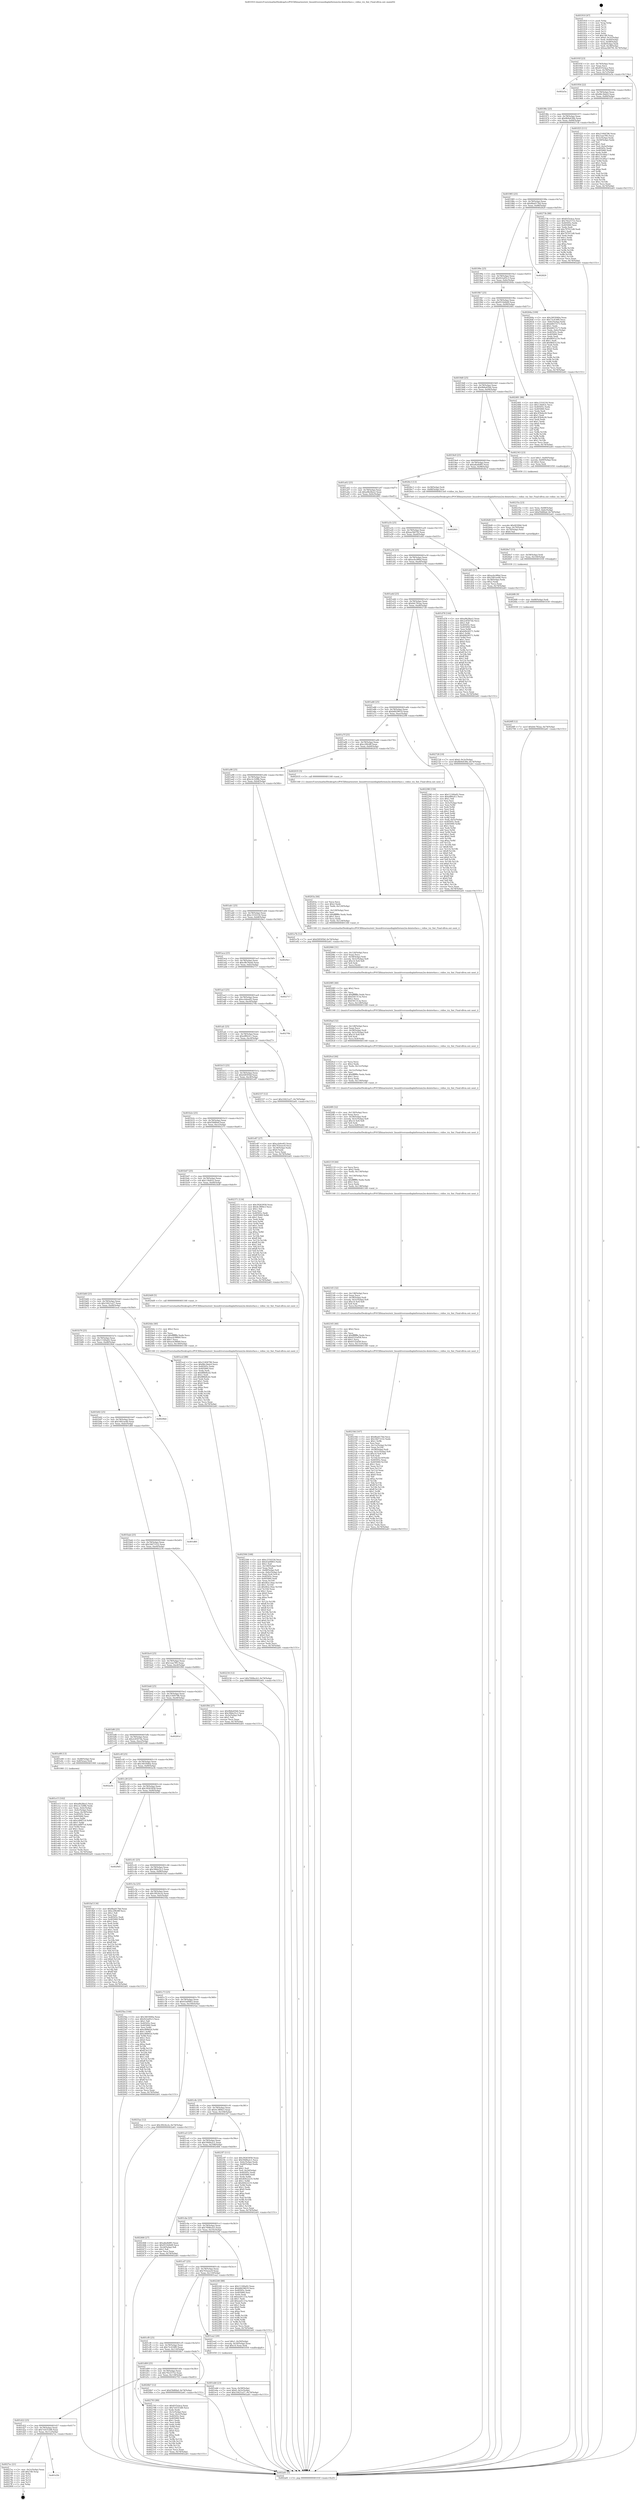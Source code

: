 digraph "0x401910" {
  label = "0x401910 (/mnt/c/Users/mathe/Desktop/tcc/POCII/binaries/extr_linuxdriversmediaplatformm2m-deinterlace.c_vidioc_try_fmt_Final-ollvm.out::main(0))"
  labelloc = "t"
  node[shape=record]

  Entry [label="",width=0.3,height=0.3,shape=circle,fillcolor=black,style=filled]
  "0x40193f" [label="{
     0x40193f [23]\l
     | [instrs]\l
     &nbsp;&nbsp;0x40193f \<+3\>: mov -0x74(%rbp),%eax\l
     &nbsp;&nbsp;0x401942 \<+2\>: mov %eax,%ecx\l
     &nbsp;&nbsp;0x401944 \<+6\>: sub $0x81f3cbca,%ecx\l
     &nbsp;&nbsp;0x40194a \<+3\>: mov %eax,-0x78(%rbp)\l
     &nbsp;&nbsp;0x40194d \<+3\>: mov %ecx,-0x7c(%rbp)\l
     &nbsp;&nbsp;0x401950 \<+6\>: je 0000000000402a5a \<main+0x114a\>\l
  }"]
  "0x402a5a" [label="{
     0x402a5a\l
  }", style=dashed]
  "0x401956" [label="{
     0x401956 [22]\l
     | [instrs]\l
     &nbsp;&nbsp;0x401956 \<+5\>: jmp 000000000040195b \<main+0x4b\>\l
     &nbsp;&nbsp;0x40195b \<+3\>: mov -0x78(%rbp),%eax\l
     &nbsp;&nbsp;0x40195e \<+5\>: sub $0x86c3bdc0,%eax\l
     &nbsp;&nbsp;0x401963 \<+3\>: mov %eax,-0x80(%rbp)\l
     &nbsp;&nbsp;0x401966 \<+6\>: je 0000000000401f25 \<main+0x615\>\l
  }"]
  Exit [label="",width=0.3,height=0.3,shape=circle,fillcolor=black,style=filled,peripheries=2]
  "0x401f25" [label="{
     0x401f25 [111]\l
     | [instrs]\l
     &nbsp;&nbsp;0x401f25 \<+5\>: mov $0x21404796,%eax\l
     &nbsp;&nbsp;0x401f2a \<+5\>: mov $0x1eae7ff3,%ecx\l
     &nbsp;&nbsp;0x401f2f \<+3\>: mov -0x5c(%rbp),%edx\l
     &nbsp;&nbsp;0x401f32 \<+3\>: cmp -0x50(%rbp),%edx\l
     &nbsp;&nbsp;0x401f35 \<+4\>: setl %sil\l
     &nbsp;&nbsp;0x401f39 \<+4\>: and $0x1,%sil\l
     &nbsp;&nbsp;0x401f3d \<+4\>: mov %sil,-0x2e(%rbp)\l
     &nbsp;&nbsp;0x401f41 \<+7\>: mov 0x40505c,%edx\l
     &nbsp;&nbsp;0x401f48 \<+7\>: mov 0x405060,%edi\l
     &nbsp;&nbsp;0x401f4f \<+3\>: mov %edx,%r8d\l
     &nbsp;&nbsp;0x401f52 \<+7\>: add $0x101d0ac7,%r8d\l
     &nbsp;&nbsp;0x401f59 \<+4\>: sub $0x1,%r8d\l
     &nbsp;&nbsp;0x401f5d \<+7\>: sub $0x101d0ac7,%r8d\l
     &nbsp;&nbsp;0x401f64 \<+4\>: imul %r8d,%edx\l
     &nbsp;&nbsp;0x401f68 \<+3\>: and $0x1,%edx\l
     &nbsp;&nbsp;0x401f6b \<+3\>: cmp $0x0,%edx\l
     &nbsp;&nbsp;0x401f6e \<+4\>: sete %sil\l
     &nbsp;&nbsp;0x401f72 \<+3\>: cmp $0xa,%edi\l
     &nbsp;&nbsp;0x401f75 \<+4\>: setl %r9b\l
     &nbsp;&nbsp;0x401f79 \<+3\>: mov %sil,%r10b\l
     &nbsp;&nbsp;0x401f7c \<+3\>: and %r9b,%r10b\l
     &nbsp;&nbsp;0x401f7f \<+3\>: xor %r9b,%sil\l
     &nbsp;&nbsp;0x401f82 \<+3\>: or %sil,%r10b\l
     &nbsp;&nbsp;0x401f85 \<+4\>: test $0x1,%r10b\l
     &nbsp;&nbsp;0x401f89 \<+3\>: cmovne %ecx,%eax\l
     &nbsp;&nbsp;0x401f8c \<+3\>: mov %eax,-0x74(%rbp)\l
     &nbsp;&nbsp;0x401f8f \<+5\>: jmp 0000000000402a61 \<main+0x1151\>\l
  }"]
  "0x40196c" [label="{
     0x40196c [25]\l
     | [instrs]\l
     &nbsp;&nbsp;0x40196c \<+5\>: jmp 0000000000401971 \<main+0x61\>\l
     &nbsp;&nbsp;0x401971 \<+3\>: mov -0x78(%rbp),%eax\l
     &nbsp;&nbsp;0x401974 \<+5\>: sub $0x8b9e636b,%eax\l
     &nbsp;&nbsp;0x401979 \<+6\>: mov %eax,-0x84(%rbp)\l
     &nbsp;&nbsp;0x40197f \<+6\>: je 000000000040273b \<main+0xe2b\>\l
  }"]
  "0x401d3b" [label="{
     0x401d3b\l
  }", style=dashed]
  "0x40273b" [label="{
     0x40273b [88]\l
     | [instrs]\l
     &nbsp;&nbsp;0x40273b \<+5\>: mov $0x81f3cbca,%eax\l
     &nbsp;&nbsp;0x402740 \<+5\>: mov $0x79225752,%ecx\l
     &nbsp;&nbsp;0x402745 \<+7\>: mov 0x40505c,%edx\l
     &nbsp;&nbsp;0x40274c \<+7\>: mov 0x405060,%esi\l
     &nbsp;&nbsp;0x402753 \<+2\>: mov %edx,%edi\l
     &nbsp;&nbsp;0x402755 \<+6\>: add $0x797011d9,%edi\l
     &nbsp;&nbsp;0x40275b \<+3\>: sub $0x1,%edi\l
     &nbsp;&nbsp;0x40275e \<+6\>: sub $0x797011d9,%edi\l
     &nbsp;&nbsp;0x402764 \<+3\>: imul %edi,%edx\l
     &nbsp;&nbsp;0x402767 \<+3\>: and $0x1,%edx\l
     &nbsp;&nbsp;0x40276a \<+3\>: cmp $0x0,%edx\l
     &nbsp;&nbsp;0x40276d \<+4\>: sete %r8b\l
     &nbsp;&nbsp;0x402771 \<+3\>: cmp $0xa,%esi\l
     &nbsp;&nbsp;0x402774 \<+4\>: setl %r9b\l
     &nbsp;&nbsp;0x402778 \<+3\>: mov %r8b,%r10b\l
     &nbsp;&nbsp;0x40277b \<+3\>: and %r9b,%r10b\l
     &nbsp;&nbsp;0x40277e \<+3\>: xor %r9b,%r8b\l
     &nbsp;&nbsp;0x402781 \<+3\>: or %r8b,%r10b\l
     &nbsp;&nbsp;0x402784 \<+4\>: test $0x1,%r10b\l
     &nbsp;&nbsp;0x402788 \<+3\>: cmovne %ecx,%eax\l
     &nbsp;&nbsp;0x40278b \<+3\>: mov %eax,-0x74(%rbp)\l
     &nbsp;&nbsp;0x40278e \<+5\>: jmp 0000000000402a61 \<main+0x1151\>\l
  }"]
  "0x401985" [label="{
     0x401985 [25]\l
     | [instrs]\l
     &nbsp;&nbsp;0x401985 \<+5\>: jmp 000000000040198a \<main+0x7a\>\l
     &nbsp;&nbsp;0x40198a \<+3\>: mov -0x78(%rbp),%eax\l
     &nbsp;&nbsp;0x40198d \<+5\>: sub $0x8ba0176d,%eax\l
     &nbsp;&nbsp;0x401992 \<+6\>: mov %eax,-0x88(%rbp)\l
     &nbsp;&nbsp;0x401998 \<+6\>: je 0000000000402829 \<main+0xf19\>\l
  }"]
  "0x4027ec" [label="{
     0x4027ec [21]\l
     | [instrs]\l
     &nbsp;&nbsp;0x4027ec \<+3\>: mov -0x2c(%rbp),%eax\l
     &nbsp;&nbsp;0x4027ef \<+7\>: add $0x148,%rsp\l
     &nbsp;&nbsp;0x4027f6 \<+1\>: pop %rbx\l
     &nbsp;&nbsp;0x4027f7 \<+2\>: pop %r12\l
     &nbsp;&nbsp;0x4027f9 \<+2\>: pop %r13\l
     &nbsp;&nbsp;0x4027fb \<+2\>: pop %r14\l
     &nbsp;&nbsp;0x4027fd \<+2\>: pop %r15\l
     &nbsp;&nbsp;0x4027ff \<+1\>: pop %rbp\l
     &nbsp;&nbsp;0x402800 \<+1\>: ret\l
  }"]
  "0x402829" [label="{
     0x402829\l
  }", style=dashed]
  "0x40199e" [label="{
     0x40199e [25]\l
     | [instrs]\l
     &nbsp;&nbsp;0x40199e \<+5\>: jmp 00000000004019a3 \<main+0x93\>\l
     &nbsp;&nbsp;0x4019a3 \<+3\>: mov -0x78(%rbp),%eax\l
     &nbsp;&nbsp;0x4019a6 \<+5\>: sub $0x922a95c3,%eax\l
     &nbsp;&nbsp;0x4019ab \<+6\>: mov %eax,-0x8c(%rbp)\l
     &nbsp;&nbsp;0x4019b1 \<+6\>: je 000000000040264a \<main+0xd3a\>\l
  }"]
  "0x401d22" [label="{
     0x401d22 [25]\l
     | [instrs]\l
     &nbsp;&nbsp;0x401d22 \<+5\>: jmp 0000000000401d27 \<main+0x417\>\l
     &nbsp;&nbsp;0x401d27 \<+3\>: mov -0x78(%rbp),%eax\l
     &nbsp;&nbsp;0x401d2a \<+5\>: sub $0x7e4353d8,%eax\l
     &nbsp;&nbsp;0x401d2f \<+6\>: mov %eax,-0x11c(%rbp)\l
     &nbsp;&nbsp;0x401d35 \<+6\>: je 00000000004027ec \<main+0xedc\>\l
  }"]
  "0x40264a" [label="{
     0x40264a [109]\l
     | [instrs]\l
     &nbsp;&nbsp;0x40264a \<+5\>: mov $0x3403040a,%eax\l
     &nbsp;&nbsp;0x40264f \<+5\>: mov $0x72c434f0,%ecx\l
     &nbsp;&nbsp;0x402654 \<+3\>: mov -0x6c(%rbp),%edx\l
     &nbsp;&nbsp;0x402657 \<+6\>: sub $0xb6637e73,%edx\l
     &nbsp;&nbsp;0x40265d \<+3\>: add $0x1,%edx\l
     &nbsp;&nbsp;0x402660 \<+6\>: add $0xb6637e73,%edx\l
     &nbsp;&nbsp;0x402666 \<+3\>: mov %edx,-0x6c(%rbp)\l
     &nbsp;&nbsp;0x402669 \<+7\>: mov 0x40505c,%edx\l
     &nbsp;&nbsp;0x402670 \<+7\>: mov 0x405060,%esi\l
     &nbsp;&nbsp;0x402677 \<+2\>: mov %edx,%edi\l
     &nbsp;&nbsp;0x402679 \<+6\>: sub $0x8643c23e,%edi\l
     &nbsp;&nbsp;0x40267f \<+3\>: sub $0x1,%edi\l
     &nbsp;&nbsp;0x402682 \<+6\>: add $0x8643c23e,%edi\l
     &nbsp;&nbsp;0x402688 \<+3\>: imul %edi,%edx\l
     &nbsp;&nbsp;0x40268b \<+3\>: and $0x1,%edx\l
     &nbsp;&nbsp;0x40268e \<+3\>: cmp $0x0,%edx\l
     &nbsp;&nbsp;0x402691 \<+4\>: sete %r8b\l
     &nbsp;&nbsp;0x402695 \<+3\>: cmp $0xa,%esi\l
     &nbsp;&nbsp;0x402698 \<+4\>: setl %r9b\l
     &nbsp;&nbsp;0x40269c \<+3\>: mov %r8b,%r10b\l
     &nbsp;&nbsp;0x40269f \<+3\>: and %r9b,%r10b\l
     &nbsp;&nbsp;0x4026a2 \<+3\>: xor %r9b,%r8b\l
     &nbsp;&nbsp;0x4026a5 \<+3\>: or %r8b,%r10b\l
     &nbsp;&nbsp;0x4026a8 \<+4\>: test $0x1,%r10b\l
     &nbsp;&nbsp;0x4026ac \<+3\>: cmovne %ecx,%eax\l
     &nbsp;&nbsp;0x4026af \<+3\>: mov %eax,-0x74(%rbp)\l
     &nbsp;&nbsp;0x4026b2 \<+5\>: jmp 0000000000402a61 \<main+0x1151\>\l
  }"]
  "0x4019b7" [label="{
     0x4019b7 [25]\l
     | [instrs]\l
     &nbsp;&nbsp;0x4019b7 \<+5\>: jmp 00000000004019bc \<main+0xac\>\l
     &nbsp;&nbsp;0x4019bc \<+3\>: mov -0x78(%rbp),%eax\l
     &nbsp;&nbsp;0x4019bf \<+5\>: sub $0x9516d4d9,%eax\l
     &nbsp;&nbsp;0x4019c4 \<+6\>: mov %eax,-0x90(%rbp)\l
     &nbsp;&nbsp;0x4019ca \<+6\>: je 0000000000402481 \<main+0xb71\>\l
  }"]
  "0x402793" [label="{
     0x402793 [89]\l
     | [instrs]\l
     &nbsp;&nbsp;0x402793 \<+5\>: mov $0x81f3cbca,%eax\l
     &nbsp;&nbsp;0x402798 \<+5\>: mov $0x7e4353d8,%ecx\l
     &nbsp;&nbsp;0x40279d \<+2\>: xor %edx,%edx\l
     &nbsp;&nbsp;0x40279f \<+3\>: mov -0x3c(%rbp),%esi\l
     &nbsp;&nbsp;0x4027a2 \<+3\>: mov %esi,-0x2c(%rbp)\l
     &nbsp;&nbsp;0x4027a5 \<+7\>: mov 0x40505c,%esi\l
     &nbsp;&nbsp;0x4027ac \<+7\>: mov 0x405060,%edi\l
     &nbsp;&nbsp;0x4027b3 \<+3\>: sub $0x1,%edx\l
     &nbsp;&nbsp;0x4027b6 \<+3\>: mov %esi,%r8d\l
     &nbsp;&nbsp;0x4027b9 \<+3\>: add %edx,%r8d\l
     &nbsp;&nbsp;0x4027bc \<+4\>: imul %r8d,%esi\l
     &nbsp;&nbsp;0x4027c0 \<+3\>: and $0x1,%esi\l
     &nbsp;&nbsp;0x4027c3 \<+3\>: cmp $0x0,%esi\l
     &nbsp;&nbsp;0x4027c6 \<+4\>: sete %r9b\l
     &nbsp;&nbsp;0x4027ca \<+3\>: cmp $0xa,%edi\l
     &nbsp;&nbsp;0x4027cd \<+4\>: setl %r10b\l
     &nbsp;&nbsp;0x4027d1 \<+3\>: mov %r9b,%r11b\l
     &nbsp;&nbsp;0x4027d4 \<+3\>: and %r10b,%r11b\l
     &nbsp;&nbsp;0x4027d7 \<+3\>: xor %r10b,%r9b\l
     &nbsp;&nbsp;0x4027da \<+3\>: or %r9b,%r11b\l
     &nbsp;&nbsp;0x4027dd \<+4\>: test $0x1,%r11b\l
     &nbsp;&nbsp;0x4027e1 \<+3\>: cmovne %ecx,%eax\l
     &nbsp;&nbsp;0x4027e4 \<+3\>: mov %eax,-0x74(%rbp)\l
     &nbsp;&nbsp;0x4027e7 \<+5\>: jmp 0000000000402a61 \<main+0x1151\>\l
  }"]
  "0x402481" [label="{
     0x402481 [88]\l
     | [instrs]\l
     &nbsp;&nbsp;0x402481 \<+5\>: mov $0xc3316334,%eax\l
     &nbsp;&nbsp;0x402486 \<+5\>: mov $0x134d43c,%ecx\l
     &nbsp;&nbsp;0x40248b \<+7\>: mov 0x40505c,%edx\l
     &nbsp;&nbsp;0x402492 \<+7\>: mov 0x405060,%esi\l
     &nbsp;&nbsp;0x402499 \<+2\>: mov %edx,%edi\l
     &nbsp;&nbsp;0x40249b \<+6\>: add $0x3f3b4e26,%edi\l
     &nbsp;&nbsp;0x4024a1 \<+3\>: sub $0x1,%edi\l
     &nbsp;&nbsp;0x4024a4 \<+6\>: sub $0x3f3b4e26,%edi\l
     &nbsp;&nbsp;0x4024aa \<+3\>: imul %edi,%edx\l
     &nbsp;&nbsp;0x4024ad \<+3\>: and $0x1,%edx\l
     &nbsp;&nbsp;0x4024b0 \<+3\>: cmp $0x0,%edx\l
     &nbsp;&nbsp;0x4024b3 \<+4\>: sete %r8b\l
     &nbsp;&nbsp;0x4024b7 \<+3\>: cmp $0xa,%esi\l
     &nbsp;&nbsp;0x4024ba \<+4\>: setl %r9b\l
     &nbsp;&nbsp;0x4024be \<+3\>: mov %r8b,%r10b\l
     &nbsp;&nbsp;0x4024c1 \<+3\>: and %r9b,%r10b\l
     &nbsp;&nbsp;0x4024c4 \<+3\>: xor %r9b,%r8b\l
     &nbsp;&nbsp;0x4024c7 \<+3\>: or %r8b,%r10b\l
     &nbsp;&nbsp;0x4024ca \<+4\>: test $0x1,%r10b\l
     &nbsp;&nbsp;0x4024ce \<+3\>: cmovne %ecx,%eax\l
     &nbsp;&nbsp;0x4024d1 \<+3\>: mov %eax,-0x74(%rbp)\l
     &nbsp;&nbsp;0x4024d4 \<+5\>: jmp 0000000000402a61 \<main+0x1151\>\l
  }"]
  "0x4019d0" [label="{
     0x4019d0 [25]\l
     | [instrs]\l
     &nbsp;&nbsp;0x4019d0 \<+5\>: jmp 00000000004019d5 \<main+0xc5\>\l
     &nbsp;&nbsp;0x4019d5 \<+3\>: mov -0x78(%rbp),%eax\l
     &nbsp;&nbsp;0x4019d8 \<+5\>: sub $0x9b6e65b6,%eax\l
     &nbsp;&nbsp;0x4019dd \<+6\>: mov %eax,-0x94(%rbp)\l
     &nbsp;&nbsp;0x4019e3 \<+6\>: je 0000000000402343 \<main+0xa33\>\l
  }"]
  "0x4026ff" [label="{
     0x4026ff [12]\l
     | [instrs]\l
     &nbsp;&nbsp;0x4026ff \<+7\>: movl $0xb4c782aa,-0x74(%rbp)\l
     &nbsp;&nbsp;0x402706 \<+5\>: jmp 0000000000402a61 \<main+0x1151\>\l
  }"]
  "0x402343" [label="{
     0x402343 [23]\l
     | [instrs]\l
     &nbsp;&nbsp;0x402343 \<+7\>: movl $0x1,-0x60(%rbp)\l
     &nbsp;&nbsp;0x40234a \<+4\>: movslq -0x60(%rbp),%rax\l
     &nbsp;&nbsp;0x40234e \<+4\>: shl $0x2,%rax\l
     &nbsp;&nbsp;0x402352 \<+3\>: mov %rax,%rdi\l
     &nbsp;&nbsp;0x402355 \<+5\>: call 0000000000401050 \<malloc@plt\>\l
     | [calls]\l
     &nbsp;&nbsp;0x401050 \{1\} (unknown)\l
  }"]
  "0x4019e9" [label="{
     0x4019e9 [25]\l
     | [instrs]\l
     &nbsp;&nbsp;0x4019e9 \<+5\>: jmp 00000000004019ee \<main+0xde\>\l
     &nbsp;&nbsp;0x4019ee \<+3\>: mov -0x78(%rbp),%eax\l
     &nbsp;&nbsp;0x4019f1 \<+5\>: sub $0xa8a4bf85,%eax\l
     &nbsp;&nbsp;0x4019f6 \<+6\>: mov %eax,-0x98(%rbp)\l
     &nbsp;&nbsp;0x4019fc \<+6\>: je 00000000004026c3 \<main+0xdb3\>\l
  }"]
  "0x4026f6" [label="{
     0x4026f6 [9]\l
     | [instrs]\l
     &nbsp;&nbsp;0x4026f6 \<+4\>: mov -0x68(%rbp),%rdi\l
     &nbsp;&nbsp;0x4026fa \<+5\>: call 0000000000401030 \<free@plt\>\l
     | [calls]\l
     &nbsp;&nbsp;0x401030 \{1\} (unknown)\l
  }"]
  "0x4026c3" [label="{
     0x4026c3 [13]\l
     | [instrs]\l
     &nbsp;&nbsp;0x4026c3 \<+4\>: mov -0x58(%rbp),%rdi\l
     &nbsp;&nbsp;0x4026c7 \<+4\>: mov -0x68(%rbp),%rsi\l
     &nbsp;&nbsp;0x4026cb \<+5\>: call 00000000004015e0 \<vidioc_try_fmt\>\l
     | [calls]\l
     &nbsp;&nbsp;0x4015e0 \{1\} (/mnt/c/Users/mathe/Desktop/tcc/POCII/binaries/extr_linuxdriversmediaplatformm2m-deinterlace.c_vidioc_try_fmt_Final-ollvm.out::vidioc_try_fmt)\l
  }"]
  "0x401a02" [label="{
     0x401a02 [25]\l
     | [instrs]\l
     &nbsp;&nbsp;0x401a02 \<+5\>: jmp 0000000000401a07 \<main+0xf7\>\l
     &nbsp;&nbsp;0x401a07 \<+3\>: mov -0x78(%rbp),%eax\l
     &nbsp;&nbsp;0x401a0a \<+5\>: sub $0xa9b28ee2,%eax\l
     &nbsp;&nbsp;0x401a0f \<+6\>: mov %eax,-0x9c(%rbp)\l
     &nbsp;&nbsp;0x401a15 \<+6\>: je 0000000000402801 \<main+0xef1\>\l
  }"]
  "0x4026e7" [label="{
     0x4026e7 [15]\l
     | [instrs]\l
     &nbsp;&nbsp;0x4026e7 \<+4\>: mov -0x58(%rbp),%rdi\l
     &nbsp;&nbsp;0x4026eb \<+6\>: mov %eax,-0x144(%rbp)\l
     &nbsp;&nbsp;0x4026f1 \<+5\>: call 0000000000401030 \<free@plt\>\l
     | [calls]\l
     &nbsp;&nbsp;0x401030 \{1\} (unknown)\l
  }"]
  "0x402801" [label="{
     0x402801\l
  }", style=dashed]
  "0x401a1b" [label="{
     0x401a1b [25]\l
     | [instrs]\l
     &nbsp;&nbsp;0x401a1b \<+5\>: jmp 0000000000401a20 \<main+0x110\>\l
     &nbsp;&nbsp;0x401a20 \<+3\>: mov -0x78(%rbp),%eax\l
     &nbsp;&nbsp;0x401a23 \<+5\>: sub $0xaa3b67f4,%eax\l
     &nbsp;&nbsp;0x401a28 \<+6\>: mov %eax,-0xa0(%rbp)\l
     &nbsp;&nbsp;0x401a2e \<+6\>: je 0000000000401d45 \<main+0x435\>\l
  }"]
  "0x4026d0" [label="{
     0x4026d0 [23]\l
     | [instrs]\l
     &nbsp;&nbsp;0x4026d0 \<+10\>: movabs $0x4030b6,%rdi\l
     &nbsp;&nbsp;0x4026da \<+3\>: mov %eax,-0x70(%rbp)\l
     &nbsp;&nbsp;0x4026dd \<+3\>: mov -0x70(%rbp),%esi\l
     &nbsp;&nbsp;0x4026e0 \<+2\>: mov $0x0,%al\l
     &nbsp;&nbsp;0x4026e2 \<+5\>: call 0000000000401040 \<printf@plt\>\l
     | [calls]\l
     &nbsp;&nbsp;0x401040 \{1\} (unknown)\l
  }"]
  "0x401d45" [label="{
     0x401d45 [27]\l
     | [instrs]\l
     &nbsp;&nbsp;0x401d45 \<+5\>: mov $0xacbc48bd,%eax\l
     &nbsp;&nbsp;0x401d4a \<+5\>: mov $0x1661ee46,%ecx\l
     &nbsp;&nbsp;0x401d4f \<+3\>: mov -0x38(%rbp),%edx\l
     &nbsp;&nbsp;0x401d52 \<+3\>: cmp $0x2,%edx\l
     &nbsp;&nbsp;0x401d55 \<+3\>: cmovne %ecx,%eax\l
     &nbsp;&nbsp;0x401d58 \<+3\>: mov %eax,-0x74(%rbp)\l
     &nbsp;&nbsp;0x401d5b \<+5\>: jmp 0000000000402a61 \<main+0x1151\>\l
  }"]
  "0x401a34" [label="{
     0x401a34 [25]\l
     | [instrs]\l
     &nbsp;&nbsp;0x401a34 \<+5\>: jmp 0000000000401a39 \<main+0x129\>\l
     &nbsp;&nbsp;0x401a39 \<+3\>: mov -0x78(%rbp),%eax\l
     &nbsp;&nbsp;0x401a3c \<+5\>: sub $0xacbc48bd,%eax\l
     &nbsp;&nbsp;0x401a41 \<+6\>: mov %eax,-0xa4(%rbp)\l
     &nbsp;&nbsp;0x401a47 \<+6\>: je 0000000000401d78 \<main+0x468\>\l
  }"]
  "0x402a61" [label="{
     0x402a61 [5]\l
     | [instrs]\l
     &nbsp;&nbsp;0x402a61 \<+5\>: jmp 000000000040193f \<main+0x2f\>\l
  }"]
  "0x401910" [label="{
     0x401910 [47]\l
     | [instrs]\l
     &nbsp;&nbsp;0x401910 \<+1\>: push %rbp\l
     &nbsp;&nbsp;0x401911 \<+3\>: mov %rsp,%rbp\l
     &nbsp;&nbsp;0x401914 \<+2\>: push %r15\l
     &nbsp;&nbsp;0x401916 \<+2\>: push %r14\l
     &nbsp;&nbsp;0x401918 \<+2\>: push %r13\l
     &nbsp;&nbsp;0x40191a \<+2\>: push %r12\l
     &nbsp;&nbsp;0x40191c \<+1\>: push %rbx\l
     &nbsp;&nbsp;0x40191d \<+7\>: sub $0x148,%rsp\l
     &nbsp;&nbsp;0x401924 \<+7\>: movl $0x0,-0x3c(%rbp)\l
     &nbsp;&nbsp;0x40192b \<+3\>: mov %edi,-0x40(%rbp)\l
     &nbsp;&nbsp;0x40192e \<+4\>: mov %rsi,-0x48(%rbp)\l
     &nbsp;&nbsp;0x401932 \<+3\>: mov -0x40(%rbp),%edi\l
     &nbsp;&nbsp;0x401935 \<+3\>: mov %edi,-0x38(%rbp)\l
     &nbsp;&nbsp;0x401938 \<+7\>: movl $0xaa3b67f4,-0x74(%rbp)\l
  }"]
  "0x401d09" [label="{
     0x401d09 [25]\l
     | [instrs]\l
     &nbsp;&nbsp;0x401d09 \<+5\>: jmp 0000000000401d0e \<main+0x3fe\>\l
     &nbsp;&nbsp;0x401d0e \<+3\>: mov -0x78(%rbp),%eax\l
     &nbsp;&nbsp;0x401d11 \<+5\>: sub $0x79225752,%eax\l
     &nbsp;&nbsp;0x401d16 \<+6\>: mov %eax,-0x118(%rbp)\l
     &nbsp;&nbsp;0x401d1c \<+6\>: je 0000000000402793 \<main+0xe83\>\l
  }"]
  "0x401d78" [label="{
     0x401d78 [144]\l
     | [instrs]\l
     &nbsp;&nbsp;0x401d78 \<+5\>: mov $0xa9b28ee2,%eax\l
     &nbsp;&nbsp;0x401d7d \<+5\>: mov $0x2c6507de,%ecx\l
     &nbsp;&nbsp;0x401d82 \<+2\>: mov $0x1,%dl\l
     &nbsp;&nbsp;0x401d84 \<+7\>: mov 0x40505c,%esi\l
     &nbsp;&nbsp;0x401d8b \<+7\>: mov 0x405060,%edi\l
     &nbsp;&nbsp;0x401d92 \<+3\>: mov %esi,%r8d\l
     &nbsp;&nbsp;0x401d95 \<+7\>: add $0xb0b26571,%r8d\l
     &nbsp;&nbsp;0x401d9c \<+4\>: sub $0x1,%r8d\l
     &nbsp;&nbsp;0x401da0 \<+7\>: sub $0xb0b26571,%r8d\l
     &nbsp;&nbsp;0x401da7 \<+4\>: imul %r8d,%esi\l
     &nbsp;&nbsp;0x401dab \<+3\>: and $0x1,%esi\l
     &nbsp;&nbsp;0x401dae \<+3\>: cmp $0x0,%esi\l
     &nbsp;&nbsp;0x401db1 \<+4\>: sete %r9b\l
     &nbsp;&nbsp;0x401db5 \<+3\>: cmp $0xa,%edi\l
     &nbsp;&nbsp;0x401db8 \<+4\>: setl %r10b\l
     &nbsp;&nbsp;0x401dbc \<+3\>: mov %r9b,%r11b\l
     &nbsp;&nbsp;0x401dbf \<+4\>: xor $0xff,%r11b\l
     &nbsp;&nbsp;0x401dc3 \<+3\>: mov %r10b,%bl\l
     &nbsp;&nbsp;0x401dc6 \<+3\>: xor $0xff,%bl\l
     &nbsp;&nbsp;0x401dc9 \<+3\>: xor $0x1,%dl\l
     &nbsp;&nbsp;0x401dcc \<+3\>: mov %r11b,%r14b\l
     &nbsp;&nbsp;0x401dcf \<+4\>: and $0xff,%r14b\l
     &nbsp;&nbsp;0x401dd3 \<+3\>: and %dl,%r9b\l
     &nbsp;&nbsp;0x401dd6 \<+3\>: mov %bl,%r15b\l
     &nbsp;&nbsp;0x401dd9 \<+4\>: and $0xff,%r15b\l
     &nbsp;&nbsp;0x401ddd \<+3\>: and %dl,%r10b\l
     &nbsp;&nbsp;0x401de0 \<+3\>: or %r9b,%r14b\l
     &nbsp;&nbsp;0x401de3 \<+3\>: or %r10b,%r15b\l
     &nbsp;&nbsp;0x401de6 \<+3\>: xor %r15b,%r14b\l
     &nbsp;&nbsp;0x401de9 \<+3\>: or %bl,%r11b\l
     &nbsp;&nbsp;0x401dec \<+4\>: xor $0xff,%r11b\l
     &nbsp;&nbsp;0x401df0 \<+3\>: or $0x1,%dl\l
     &nbsp;&nbsp;0x401df3 \<+3\>: and %dl,%r11b\l
     &nbsp;&nbsp;0x401df6 \<+3\>: or %r11b,%r14b\l
     &nbsp;&nbsp;0x401df9 \<+4\>: test $0x1,%r14b\l
     &nbsp;&nbsp;0x401dfd \<+3\>: cmovne %ecx,%eax\l
     &nbsp;&nbsp;0x401e00 \<+3\>: mov %eax,-0x74(%rbp)\l
     &nbsp;&nbsp;0x401e03 \<+5\>: jmp 0000000000402a61 \<main+0x1151\>\l
  }"]
  "0x401a4d" [label="{
     0x401a4d [25]\l
     | [instrs]\l
     &nbsp;&nbsp;0x401a4d \<+5\>: jmp 0000000000401a52 \<main+0x142\>\l
     &nbsp;&nbsp;0x401a52 \<+3\>: mov -0x78(%rbp),%eax\l
     &nbsp;&nbsp;0x401a55 \<+5\>: sub $0xb4c782aa,%eax\l
     &nbsp;&nbsp;0x401a5a \<+6\>: mov %eax,-0xa8(%rbp)\l
     &nbsp;&nbsp;0x401a60 \<+6\>: je 0000000000402728 \<main+0xe18\>\l
  }"]
  "0x4026b7" [label="{
     0x4026b7 [12]\l
     | [instrs]\l
     &nbsp;&nbsp;0x4026b7 \<+7\>: movl $0xf3b8fdaf,-0x74(%rbp)\l
     &nbsp;&nbsp;0x4026be \<+5\>: jmp 0000000000402a61 \<main+0x1151\>\l
  }"]
  "0x402728" [label="{
     0x402728 [19]\l
     | [instrs]\l
     &nbsp;&nbsp;0x402728 \<+7\>: movl $0x0,-0x3c(%rbp)\l
     &nbsp;&nbsp;0x40272f \<+7\>: movl $0x8b9e636b,-0x74(%rbp)\l
     &nbsp;&nbsp;0x402736 \<+5\>: jmp 0000000000402a61 \<main+0x1151\>\l
  }"]
  "0x401a66" [label="{
     0x401a66 [25]\l
     | [instrs]\l
     &nbsp;&nbsp;0x401a66 \<+5\>: jmp 0000000000401a6b \<main+0x15b\>\l
     &nbsp;&nbsp;0x401a6b \<+3\>: mov -0x78(%rbp),%eax\l
     &nbsp;&nbsp;0x401a6e \<+5\>: sub $0xb6b59619,%eax\l
     &nbsp;&nbsp;0x401a73 \<+6\>: mov %eax,-0xac(%rbp)\l
     &nbsp;&nbsp;0x401a79 \<+6\>: je 0000000000402298 \<main+0x988\>\l
  }"]
  "0x402506" [label="{
     0x402506 [168]\l
     | [instrs]\l
     &nbsp;&nbsp;0x402506 \<+5\>: mov $0xc3316334,%ecx\l
     &nbsp;&nbsp;0x40250b \<+5\>: mov $0x43a0f463,%edx\l
     &nbsp;&nbsp;0x402510 \<+3\>: mov $0x1,%sil\l
     &nbsp;&nbsp;0x402513 \<+6\>: mov -0x140(%rbp),%edi\l
     &nbsp;&nbsp;0x402519 \<+3\>: imul %eax,%edi\l
     &nbsp;&nbsp;0x40251c \<+4\>: mov -0x68(%rbp),%r8\l
     &nbsp;&nbsp;0x402520 \<+4\>: movslq -0x6c(%rbp),%r9\l
     &nbsp;&nbsp;0x402524 \<+4\>: mov %edi,(%r8,%r9,4)\l
     &nbsp;&nbsp;0x402528 \<+7\>: mov 0x40505c,%eax\l
     &nbsp;&nbsp;0x40252f \<+7\>: mov 0x405060,%edi\l
     &nbsp;&nbsp;0x402536 \<+3\>: mov %eax,%r10d\l
     &nbsp;&nbsp;0x402539 \<+7\>: add $0x462c34ae,%r10d\l
     &nbsp;&nbsp;0x402540 \<+4\>: sub $0x1,%r10d\l
     &nbsp;&nbsp;0x402544 \<+7\>: sub $0x462c34ae,%r10d\l
     &nbsp;&nbsp;0x40254b \<+4\>: imul %r10d,%eax\l
     &nbsp;&nbsp;0x40254f \<+3\>: and $0x1,%eax\l
     &nbsp;&nbsp;0x402552 \<+3\>: cmp $0x0,%eax\l
     &nbsp;&nbsp;0x402555 \<+4\>: sete %r11b\l
     &nbsp;&nbsp;0x402559 \<+3\>: cmp $0xa,%edi\l
     &nbsp;&nbsp;0x40255c \<+3\>: setl %bl\l
     &nbsp;&nbsp;0x40255f \<+3\>: mov %r11b,%r14b\l
     &nbsp;&nbsp;0x402562 \<+4\>: xor $0xff,%r14b\l
     &nbsp;&nbsp;0x402566 \<+3\>: mov %bl,%r15b\l
     &nbsp;&nbsp;0x402569 \<+4\>: xor $0xff,%r15b\l
     &nbsp;&nbsp;0x40256d \<+4\>: xor $0x0,%sil\l
     &nbsp;&nbsp;0x402571 \<+3\>: mov %r14b,%r12b\l
     &nbsp;&nbsp;0x402574 \<+4\>: and $0x0,%r12b\l
     &nbsp;&nbsp;0x402578 \<+3\>: and %sil,%r11b\l
     &nbsp;&nbsp;0x40257b \<+3\>: mov %r15b,%r13b\l
     &nbsp;&nbsp;0x40257e \<+4\>: and $0x0,%r13b\l
     &nbsp;&nbsp;0x402582 \<+3\>: and %sil,%bl\l
     &nbsp;&nbsp;0x402585 \<+3\>: or %r11b,%r12b\l
     &nbsp;&nbsp;0x402588 \<+3\>: or %bl,%r13b\l
     &nbsp;&nbsp;0x40258b \<+3\>: xor %r13b,%r12b\l
     &nbsp;&nbsp;0x40258e \<+3\>: or %r15b,%r14b\l
     &nbsp;&nbsp;0x402591 \<+4\>: xor $0xff,%r14b\l
     &nbsp;&nbsp;0x402595 \<+4\>: or $0x0,%sil\l
     &nbsp;&nbsp;0x402599 \<+3\>: and %sil,%r14b\l
     &nbsp;&nbsp;0x40259c \<+3\>: or %r14b,%r12b\l
     &nbsp;&nbsp;0x40259f \<+4\>: test $0x1,%r12b\l
     &nbsp;&nbsp;0x4025a3 \<+3\>: cmovne %edx,%ecx\l
     &nbsp;&nbsp;0x4025a6 \<+3\>: mov %ecx,-0x74(%rbp)\l
     &nbsp;&nbsp;0x4025a9 \<+5\>: jmp 0000000000402a61 \<main+0x1151\>\l
  }"]
  "0x402298" [label="{
     0x402298 [159]\l
     | [instrs]\l
     &nbsp;&nbsp;0x402298 \<+5\>: mov $0x11160a92,%eax\l
     &nbsp;&nbsp;0x40229d \<+5\>: mov $0xef80cfc1,%ecx\l
     &nbsp;&nbsp;0x4022a2 \<+2\>: mov $0x1,%dl\l
     &nbsp;&nbsp;0x4022a4 \<+2\>: xor %esi,%esi\l
     &nbsp;&nbsp;0x4022a6 \<+3\>: mov -0x5c(%rbp),%edi\l
     &nbsp;&nbsp;0x4022a9 \<+3\>: mov %esi,%r8d\l
     &nbsp;&nbsp;0x4022ac \<+3\>: sub %edi,%r8d\l
     &nbsp;&nbsp;0x4022af \<+2\>: mov %esi,%edi\l
     &nbsp;&nbsp;0x4022b1 \<+3\>: sub $0x1,%edi\l
     &nbsp;&nbsp;0x4022b4 \<+3\>: add %edi,%r8d\l
     &nbsp;&nbsp;0x4022b7 \<+2\>: mov %esi,%edi\l
     &nbsp;&nbsp;0x4022b9 \<+3\>: sub %r8d,%edi\l
     &nbsp;&nbsp;0x4022bc \<+3\>: mov %edi,-0x5c(%rbp)\l
     &nbsp;&nbsp;0x4022bf \<+7\>: mov 0x40505c,%edi\l
     &nbsp;&nbsp;0x4022c6 \<+8\>: mov 0x405060,%r8d\l
     &nbsp;&nbsp;0x4022ce \<+3\>: sub $0x1,%esi\l
     &nbsp;&nbsp;0x4022d1 \<+3\>: mov %edi,%r9d\l
     &nbsp;&nbsp;0x4022d4 \<+3\>: add %esi,%r9d\l
     &nbsp;&nbsp;0x4022d7 \<+4\>: imul %r9d,%edi\l
     &nbsp;&nbsp;0x4022db \<+3\>: and $0x1,%edi\l
     &nbsp;&nbsp;0x4022de \<+3\>: cmp $0x0,%edi\l
     &nbsp;&nbsp;0x4022e1 \<+4\>: sete %r10b\l
     &nbsp;&nbsp;0x4022e5 \<+4\>: cmp $0xa,%r8d\l
     &nbsp;&nbsp;0x4022e9 \<+4\>: setl %r11b\l
     &nbsp;&nbsp;0x4022ed \<+3\>: mov %r10b,%bl\l
     &nbsp;&nbsp;0x4022f0 \<+3\>: xor $0xff,%bl\l
     &nbsp;&nbsp;0x4022f3 \<+3\>: mov %r11b,%r14b\l
     &nbsp;&nbsp;0x4022f6 \<+4\>: xor $0xff,%r14b\l
     &nbsp;&nbsp;0x4022fa \<+3\>: xor $0x0,%dl\l
     &nbsp;&nbsp;0x4022fd \<+3\>: mov %bl,%r15b\l
     &nbsp;&nbsp;0x402300 \<+4\>: and $0x0,%r15b\l
     &nbsp;&nbsp;0x402304 \<+3\>: and %dl,%r10b\l
     &nbsp;&nbsp;0x402307 \<+3\>: mov %r14b,%r12b\l
     &nbsp;&nbsp;0x40230a \<+4\>: and $0x0,%r12b\l
     &nbsp;&nbsp;0x40230e \<+3\>: and %dl,%r11b\l
     &nbsp;&nbsp;0x402311 \<+3\>: or %r10b,%r15b\l
     &nbsp;&nbsp;0x402314 \<+3\>: or %r11b,%r12b\l
     &nbsp;&nbsp;0x402317 \<+3\>: xor %r12b,%r15b\l
     &nbsp;&nbsp;0x40231a \<+3\>: or %r14b,%bl\l
     &nbsp;&nbsp;0x40231d \<+3\>: xor $0xff,%bl\l
     &nbsp;&nbsp;0x402320 \<+3\>: or $0x0,%dl\l
     &nbsp;&nbsp;0x402323 \<+2\>: and %dl,%bl\l
     &nbsp;&nbsp;0x402325 \<+3\>: or %bl,%r15b\l
     &nbsp;&nbsp;0x402328 \<+4\>: test $0x1,%r15b\l
     &nbsp;&nbsp;0x40232c \<+3\>: cmovne %ecx,%eax\l
     &nbsp;&nbsp;0x40232f \<+3\>: mov %eax,-0x74(%rbp)\l
     &nbsp;&nbsp;0x402332 \<+5\>: jmp 0000000000402a61 \<main+0x1151\>\l
  }"]
  "0x401a7f" [label="{
     0x401a7f [25]\l
     | [instrs]\l
     &nbsp;&nbsp;0x401a7f \<+5\>: jmp 0000000000401a84 \<main+0x174\>\l
     &nbsp;&nbsp;0x401a84 \<+3\>: mov -0x78(%rbp),%eax\l
     &nbsp;&nbsp;0x401a87 \<+5\>: sub $0xc29fc6ff,%eax\l
     &nbsp;&nbsp;0x401a8c \<+6\>: mov %eax,-0xb0(%rbp)\l
     &nbsp;&nbsp;0x401a92 \<+6\>: je 0000000000402035 \<main+0x725\>\l
  }"]
  "0x4024de" [label="{
     0x4024de [40]\l
     | [instrs]\l
     &nbsp;&nbsp;0x4024de \<+5\>: mov $0x2,%ecx\l
     &nbsp;&nbsp;0x4024e3 \<+1\>: cltd\l
     &nbsp;&nbsp;0x4024e4 \<+2\>: idiv %ecx\l
     &nbsp;&nbsp;0x4024e6 \<+6\>: imul $0xfffffffe,%edx,%ecx\l
     &nbsp;&nbsp;0x4024ec \<+6\>: sub $0xacb386b9,%ecx\l
     &nbsp;&nbsp;0x4024f2 \<+3\>: add $0x1,%ecx\l
     &nbsp;&nbsp;0x4024f5 \<+6\>: add $0xacb386b9,%ecx\l
     &nbsp;&nbsp;0x4024fb \<+6\>: mov %ecx,-0x140(%rbp)\l
     &nbsp;&nbsp;0x402501 \<+5\>: call 0000000000401160 \<next_i\>\l
     | [calls]\l
     &nbsp;&nbsp;0x401160 \{1\} (/mnt/c/Users/mathe/Desktop/tcc/POCII/binaries/extr_linuxdriversmediaplatformm2m-deinterlace.c_vidioc_try_fmt_Final-ollvm.out::next_i)\l
  }"]
  "0x402035" [label="{
     0x402035 [5]\l
     | [instrs]\l
     &nbsp;&nbsp;0x402035 \<+5\>: call 0000000000401160 \<next_i\>\l
     | [calls]\l
     &nbsp;&nbsp;0x401160 \{1\} (/mnt/c/Users/mathe/Desktop/tcc/POCII/binaries/extr_linuxdriversmediaplatformm2m-deinterlace.c_vidioc_try_fmt_Final-ollvm.out::next_i)\l
  }"]
  "0x401a98" [label="{
     0x401a98 [25]\l
     | [instrs]\l
     &nbsp;&nbsp;0x401a98 \<+5\>: jmp 0000000000401a9d \<main+0x18d\>\l
     &nbsp;&nbsp;0x401a9d \<+3\>: mov -0x78(%rbp),%eax\l
     &nbsp;&nbsp;0x401aa0 \<+5\>: sub $0xc2c32f8b,%eax\l
     &nbsp;&nbsp;0x401aa5 \<+6\>: mov %eax,-0xb4(%rbp)\l
     &nbsp;&nbsp;0x401aab \<+6\>: je 0000000000401e7b \<main+0x56b\>\l
  }"]
  "0x40235a" [label="{
     0x40235a [23]\l
     | [instrs]\l
     &nbsp;&nbsp;0x40235a \<+4\>: mov %rax,-0x68(%rbp)\l
     &nbsp;&nbsp;0x40235e \<+7\>: movl $0x0,-0x6c(%rbp)\l
     &nbsp;&nbsp;0x402365 \<+7\>: movl $0xf3b8fdaf,-0x74(%rbp)\l
     &nbsp;&nbsp;0x40236c \<+5\>: jmp 0000000000402a61 \<main+0x1151\>\l
  }"]
  "0x401e7b" [label="{
     0x401e7b [12]\l
     | [instrs]\l
     &nbsp;&nbsp;0x401e7b \<+7\>: movl $0xf28595bf,-0x74(%rbp)\l
     &nbsp;&nbsp;0x401e82 \<+5\>: jmp 0000000000402a61 \<main+0x1151\>\l
  }"]
  "0x401ab1" [label="{
     0x401ab1 [25]\l
     | [instrs]\l
     &nbsp;&nbsp;0x401ab1 \<+5\>: jmp 0000000000401ab6 \<main+0x1a6\>\l
     &nbsp;&nbsp;0x401ab6 \<+3\>: mov -0x78(%rbp),%eax\l
     &nbsp;&nbsp;0x401ab9 \<+5\>: sub $0xc3316334,%eax\l
     &nbsp;&nbsp;0x401abe \<+6\>: mov %eax,-0xb8(%rbp)\l
     &nbsp;&nbsp;0x401ac4 \<+6\>: je 00000000004029e1 \<main+0x10d1\>\l
  }"]
  "0x40218d" [label="{
     0x40218d [167]\l
     | [instrs]\l
     &nbsp;&nbsp;0x40218d \<+5\>: mov $0x8ba0176d,%ecx\l
     &nbsp;&nbsp;0x402192 \<+5\>: mov $0x18d73332,%edx\l
     &nbsp;&nbsp;0x402197 \<+3\>: mov $0x1,%r9b\l
     &nbsp;&nbsp;0x40219a \<+2\>: xor %esi,%esi\l
     &nbsp;&nbsp;0x40219c \<+7\>: mov -0x13c(%rbp),%r10d\l
     &nbsp;&nbsp;0x4021a3 \<+4\>: imul %eax,%r10d\l
     &nbsp;&nbsp;0x4021a7 \<+4\>: mov -0x58(%rbp),%rdi\l
     &nbsp;&nbsp;0x4021ab \<+4\>: movslq -0x5c(%rbp),%r8\l
     &nbsp;&nbsp;0x4021af \<+4\>: imul $0x14,%r8,%r8\l
     &nbsp;&nbsp;0x4021b3 \<+3\>: add %r8,%rdi\l
     &nbsp;&nbsp;0x4021b6 \<+4\>: mov %r10d,0x10(%rdi)\l
     &nbsp;&nbsp;0x4021ba \<+7\>: mov 0x40505c,%eax\l
     &nbsp;&nbsp;0x4021c1 \<+8\>: mov 0x405060,%r10d\l
     &nbsp;&nbsp;0x4021c9 \<+3\>: sub $0x1,%esi\l
     &nbsp;&nbsp;0x4021cc \<+3\>: mov %eax,%r11d\l
     &nbsp;&nbsp;0x4021cf \<+3\>: add %esi,%r11d\l
     &nbsp;&nbsp;0x4021d2 \<+4\>: imul %r11d,%eax\l
     &nbsp;&nbsp;0x4021d6 \<+3\>: and $0x1,%eax\l
     &nbsp;&nbsp;0x4021d9 \<+3\>: cmp $0x0,%eax\l
     &nbsp;&nbsp;0x4021dc \<+3\>: sete %bl\l
     &nbsp;&nbsp;0x4021df \<+4\>: cmp $0xa,%r10d\l
     &nbsp;&nbsp;0x4021e3 \<+4\>: setl %r14b\l
     &nbsp;&nbsp;0x4021e7 \<+3\>: mov %bl,%r15b\l
     &nbsp;&nbsp;0x4021ea \<+4\>: xor $0xff,%r15b\l
     &nbsp;&nbsp;0x4021ee \<+3\>: mov %r14b,%r12b\l
     &nbsp;&nbsp;0x4021f1 \<+4\>: xor $0xff,%r12b\l
     &nbsp;&nbsp;0x4021f5 \<+4\>: xor $0x1,%r9b\l
     &nbsp;&nbsp;0x4021f9 \<+3\>: mov %r15b,%r13b\l
     &nbsp;&nbsp;0x4021fc \<+4\>: and $0xff,%r13b\l
     &nbsp;&nbsp;0x402200 \<+3\>: and %r9b,%bl\l
     &nbsp;&nbsp;0x402203 \<+3\>: mov %r12b,%al\l
     &nbsp;&nbsp;0x402206 \<+2\>: and $0xff,%al\l
     &nbsp;&nbsp;0x402208 \<+3\>: and %r9b,%r14b\l
     &nbsp;&nbsp;0x40220b \<+3\>: or %bl,%r13b\l
     &nbsp;&nbsp;0x40220e \<+3\>: or %r14b,%al\l
     &nbsp;&nbsp;0x402211 \<+3\>: xor %al,%r13b\l
     &nbsp;&nbsp;0x402214 \<+3\>: or %r12b,%r15b\l
     &nbsp;&nbsp;0x402217 \<+4\>: xor $0xff,%r15b\l
     &nbsp;&nbsp;0x40221b \<+4\>: or $0x1,%r9b\l
     &nbsp;&nbsp;0x40221f \<+3\>: and %r9b,%r15b\l
     &nbsp;&nbsp;0x402222 \<+3\>: or %r15b,%r13b\l
     &nbsp;&nbsp;0x402225 \<+4\>: test $0x1,%r13b\l
     &nbsp;&nbsp;0x402229 \<+3\>: cmovne %edx,%ecx\l
     &nbsp;&nbsp;0x40222c \<+3\>: mov %ecx,-0x74(%rbp)\l
     &nbsp;&nbsp;0x40222f \<+5\>: jmp 0000000000402a61 \<main+0x1151\>\l
  }"]
  "0x4029e1" [label="{
     0x4029e1\l
  }", style=dashed]
  "0x401aca" [label="{
     0x401aca [25]\l
     | [instrs]\l
     &nbsp;&nbsp;0x401aca \<+5\>: jmp 0000000000401acf \<main+0x1bf\>\l
     &nbsp;&nbsp;0x401acf \<+3\>: mov -0x78(%rbp),%eax\l
     &nbsp;&nbsp;0x401ad2 \<+5\>: sub $0xc8b76aa6,%eax\l
     &nbsp;&nbsp;0x401ad7 \<+6\>: mov %eax,-0xbc(%rbp)\l
     &nbsp;&nbsp;0x401add \<+6\>: je 0000000000402717 \<main+0xe07\>\l
  }"]
  "0x402165" [label="{
     0x402165 [40]\l
     | [instrs]\l
     &nbsp;&nbsp;0x402165 \<+5\>: mov $0x2,%ecx\l
     &nbsp;&nbsp;0x40216a \<+1\>: cltd\l
     &nbsp;&nbsp;0x40216b \<+2\>: idiv %ecx\l
     &nbsp;&nbsp;0x40216d \<+6\>: imul $0xfffffffe,%edx,%ecx\l
     &nbsp;&nbsp;0x402173 \<+6\>: add $0xb532af58,%ecx\l
     &nbsp;&nbsp;0x402179 \<+3\>: add $0x1,%ecx\l
     &nbsp;&nbsp;0x40217c \<+6\>: sub $0xb532af58,%ecx\l
     &nbsp;&nbsp;0x402182 \<+6\>: mov %ecx,-0x13c(%rbp)\l
     &nbsp;&nbsp;0x402188 \<+5\>: call 0000000000401160 \<next_i\>\l
     | [calls]\l
     &nbsp;&nbsp;0x401160 \{1\} (/mnt/c/Users/mathe/Desktop/tcc/POCII/binaries/extr_linuxdriversmediaplatformm2m-deinterlace.c_vidioc_try_fmt_Final-ollvm.out::next_i)\l
  }"]
  "0x402717" [label="{
     0x402717\l
  }", style=dashed]
  "0x401ae3" [label="{
     0x401ae3 [25]\l
     | [instrs]\l
     &nbsp;&nbsp;0x401ae3 \<+5\>: jmp 0000000000401ae8 \<main+0x1d8\>\l
     &nbsp;&nbsp;0x401ae8 \<+3\>: mov -0x78(%rbp),%eax\l
     &nbsp;&nbsp;0x401aeb \<+5\>: sub $0xccb4ee83,%eax\l
     &nbsp;&nbsp;0x401af0 \<+6\>: mov %eax,-0xc0(%rbp)\l
     &nbsp;&nbsp;0x401af6 \<+6\>: je 000000000040270b \<main+0xdfb\>\l
  }"]
  "0x402145" [label="{
     0x402145 [32]\l
     | [instrs]\l
     &nbsp;&nbsp;0x402145 \<+6\>: mov -0x138(%rbp),%ecx\l
     &nbsp;&nbsp;0x40214b \<+3\>: imul %eax,%ecx\l
     &nbsp;&nbsp;0x40214e \<+4\>: mov -0x58(%rbp),%rdi\l
     &nbsp;&nbsp;0x402152 \<+4\>: movslq -0x5c(%rbp),%r8\l
     &nbsp;&nbsp;0x402156 \<+4\>: imul $0x14,%r8,%r8\l
     &nbsp;&nbsp;0x40215a \<+3\>: add %r8,%rdi\l
     &nbsp;&nbsp;0x40215d \<+3\>: mov %ecx,0xc(%rdi)\l
     &nbsp;&nbsp;0x402160 \<+5\>: call 0000000000401160 \<next_i\>\l
     | [calls]\l
     &nbsp;&nbsp;0x401160 \{1\} (/mnt/c/Users/mathe/Desktop/tcc/POCII/binaries/extr_linuxdriversmediaplatformm2m-deinterlace.c_vidioc_try_fmt_Final-ollvm.out::next_i)\l
  }"]
  "0x40270b" [label="{
     0x40270b\l
  }", style=dashed]
  "0x401afc" [label="{
     0x401afc [25]\l
     | [instrs]\l
     &nbsp;&nbsp;0x401afc \<+5\>: jmp 0000000000401b01 \<main+0x1f1\>\l
     &nbsp;&nbsp;0x401b01 \<+3\>: mov -0x78(%rbp),%eax\l
     &nbsp;&nbsp;0x401b04 \<+5\>: sub $0xef80cfc1,%eax\l
     &nbsp;&nbsp;0x401b09 \<+6\>: mov %eax,-0xc4(%rbp)\l
     &nbsp;&nbsp;0x401b0f \<+6\>: je 0000000000402337 \<main+0xa27\>\l
  }"]
  "0x402119" [label="{
     0x402119 [44]\l
     | [instrs]\l
     &nbsp;&nbsp;0x402119 \<+2\>: xor %ecx,%ecx\l
     &nbsp;&nbsp;0x40211b \<+5\>: mov $0x2,%edx\l
     &nbsp;&nbsp;0x402120 \<+6\>: mov %edx,-0x134(%rbp)\l
     &nbsp;&nbsp;0x402126 \<+1\>: cltd\l
     &nbsp;&nbsp;0x402127 \<+6\>: mov -0x134(%rbp),%esi\l
     &nbsp;&nbsp;0x40212d \<+2\>: idiv %esi\l
     &nbsp;&nbsp;0x40212f \<+6\>: imul $0xfffffffe,%edx,%edx\l
     &nbsp;&nbsp;0x402135 \<+3\>: sub $0x1,%ecx\l
     &nbsp;&nbsp;0x402138 \<+2\>: sub %ecx,%edx\l
     &nbsp;&nbsp;0x40213a \<+6\>: mov %edx,-0x138(%rbp)\l
     &nbsp;&nbsp;0x402140 \<+5\>: call 0000000000401160 \<next_i\>\l
     | [calls]\l
     &nbsp;&nbsp;0x401160 \{1\} (/mnt/c/Users/mathe/Desktop/tcc/POCII/binaries/extr_linuxdriversmediaplatformm2m-deinterlace.c_vidioc_try_fmt_Final-ollvm.out::next_i)\l
  }"]
  "0x402337" [label="{
     0x402337 [12]\l
     | [instrs]\l
     &nbsp;&nbsp;0x402337 \<+7\>: movl $0x10421a27,-0x74(%rbp)\l
     &nbsp;&nbsp;0x40233e \<+5\>: jmp 0000000000402a61 \<main+0x1151\>\l
  }"]
  "0x401b15" [label="{
     0x401b15 [25]\l
     | [instrs]\l
     &nbsp;&nbsp;0x401b15 \<+5\>: jmp 0000000000401b1a \<main+0x20a\>\l
     &nbsp;&nbsp;0x401b1a \<+3\>: mov -0x78(%rbp),%eax\l
     &nbsp;&nbsp;0x401b1d \<+5\>: sub $0xf28595bf,%eax\l
     &nbsp;&nbsp;0x401b22 \<+6\>: mov %eax,-0xc8(%rbp)\l
     &nbsp;&nbsp;0x401b28 \<+6\>: je 0000000000401e87 \<main+0x577\>\l
  }"]
  "0x4020f9" [label="{
     0x4020f9 [32]\l
     | [instrs]\l
     &nbsp;&nbsp;0x4020f9 \<+6\>: mov -0x130(%rbp),%ecx\l
     &nbsp;&nbsp;0x4020ff \<+3\>: imul %eax,%ecx\l
     &nbsp;&nbsp;0x402102 \<+4\>: mov -0x58(%rbp),%rdi\l
     &nbsp;&nbsp;0x402106 \<+4\>: movslq -0x5c(%rbp),%r8\l
     &nbsp;&nbsp;0x40210a \<+4\>: imul $0x14,%r8,%r8\l
     &nbsp;&nbsp;0x40210e \<+3\>: add %r8,%rdi\l
     &nbsp;&nbsp;0x402111 \<+3\>: mov %ecx,0x8(%rdi)\l
     &nbsp;&nbsp;0x402114 \<+5\>: call 0000000000401160 \<next_i\>\l
     | [calls]\l
     &nbsp;&nbsp;0x401160 \{1\} (/mnt/c/Users/mathe/Desktop/tcc/POCII/binaries/extr_linuxdriversmediaplatformm2m-deinterlace.c_vidioc_try_fmt_Final-ollvm.out::next_i)\l
  }"]
  "0x401e87" [label="{
     0x401e87 [27]\l
     | [instrs]\l
     &nbsp;&nbsp;0x401e87 \<+5\>: mov $0xccb4ee83,%eax\l
     &nbsp;&nbsp;0x401e8c \<+5\>: mov $0x703eeec9,%ecx\l
     &nbsp;&nbsp;0x401e91 \<+3\>: mov -0x34(%rbp),%edx\l
     &nbsp;&nbsp;0x401e94 \<+3\>: cmp $0x0,%edx\l
     &nbsp;&nbsp;0x401e97 \<+3\>: cmove %ecx,%eax\l
     &nbsp;&nbsp;0x401e9a \<+3\>: mov %eax,-0x74(%rbp)\l
     &nbsp;&nbsp;0x401e9d \<+5\>: jmp 0000000000402a61 \<main+0x1151\>\l
  }"]
  "0x401b2e" [label="{
     0x401b2e [25]\l
     | [instrs]\l
     &nbsp;&nbsp;0x401b2e \<+5\>: jmp 0000000000401b33 \<main+0x223\>\l
     &nbsp;&nbsp;0x401b33 \<+3\>: mov -0x78(%rbp),%eax\l
     &nbsp;&nbsp;0x401b36 \<+5\>: sub $0xf3b8fdaf,%eax\l
     &nbsp;&nbsp;0x401b3b \<+6\>: mov %eax,-0xcc(%rbp)\l
     &nbsp;&nbsp;0x401b41 \<+6\>: je 0000000000402371 \<main+0xa61\>\l
  }"]
  "0x4020cd" [label="{
     0x4020cd [44]\l
     | [instrs]\l
     &nbsp;&nbsp;0x4020cd \<+2\>: xor %ecx,%ecx\l
     &nbsp;&nbsp;0x4020cf \<+5\>: mov $0x2,%edx\l
     &nbsp;&nbsp;0x4020d4 \<+6\>: mov %edx,-0x12c(%rbp)\l
     &nbsp;&nbsp;0x4020da \<+1\>: cltd\l
     &nbsp;&nbsp;0x4020db \<+6\>: mov -0x12c(%rbp),%esi\l
     &nbsp;&nbsp;0x4020e1 \<+2\>: idiv %esi\l
     &nbsp;&nbsp;0x4020e3 \<+6\>: imul $0xfffffffe,%edx,%edx\l
     &nbsp;&nbsp;0x4020e9 \<+3\>: sub $0x1,%ecx\l
     &nbsp;&nbsp;0x4020ec \<+2\>: sub %ecx,%edx\l
     &nbsp;&nbsp;0x4020ee \<+6\>: mov %edx,-0x130(%rbp)\l
     &nbsp;&nbsp;0x4020f4 \<+5\>: call 0000000000401160 \<next_i\>\l
     | [calls]\l
     &nbsp;&nbsp;0x401160 \{1\} (/mnt/c/Users/mathe/Desktop/tcc/POCII/binaries/extr_linuxdriversmediaplatformm2m-deinterlace.c_vidioc_try_fmt_Final-ollvm.out::next_i)\l
  }"]
  "0x402371" [label="{
     0x402371 [134]\l
     | [instrs]\l
     &nbsp;&nbsp;0x402371 \<+5\>: mov $0x39263958,%eax\l
     &nbsp;&nbsp;0x402376 \<+5\>: mov $0x4c3f69e3,%ecx\l
     &nbsp;&nbsp;0x40237b \<+2\>: mov $0x1,%dl\l
     &nbsp;&nbsp;0x40237d \<+2\>: xor %esi,%esi\l
     &nbsp;&nbsp;0x40237f \<+7\>: mov 0x40505c,%edi\l
     &nbsp;&nbsp;0x402386 \<+8\>: mov 0x405060,%r8d\l
     &nbsp;&nbsp;0x40238e \<+3\>: sub $0x1,%esi\l
     &nbsp;&nbsp;0x402391 \<+3\>: mov %edi,%r9d\l
     &nbsp;&nbsp;0x402394 \<+3\>: add %esi,%r9d\l
     &nbsp;&nbsp;0x402397 \<+4\>: imul %r9d,%edi\l
     &nbsp;&nbsp;0x40239b \<+3\>: and $0x1,%edi\l
     &nbsp;&nbsp;0x40239e \<+3\>: cmp $0x0,%edi\l
     &nbsp;&nbsp;0x4023a1 \<+4\>: sete %r10b\l
     &nbsp;&nbsp;0x4023a5 \<+4\>: cmp $0xa,%r8d\l
     &nbsp;&nbsp;0x4023a9 \<+4\>: setl %r11b\l
     &nbsp;&nbsp;0x4023ad \<+3\>: mov %r10b,%bl\l
     &nbsp;&nbsp;0x4023b0 \<+3\>: xor $0xff,%bl\l
     &nbsp;&nbsp;0x4023b3 \<+3\>: mov %r11b,%r14b\l
     &nbsp;&nbsp;0x4023b6 \<+4\>: xor $0xff,%r14b\l
     &nbsp;&nbsp;0x4023ba \<+3\>: xor $0x1,%dl\l
     &nbsp;&nbsp;0x4023bd \<+3\>: mov %bl,%r15b\l
     &nbsp;&nbsp;0x4023c0 \<+4\>: and $0xff,%r15b\l
     &nbsp;&nbsp;0x4023c4 \<+3\>: and %dl,%r10b\l
     &nbsp;&nbsp;0x4023c7 \<+3\>: mov %r14b,%r12b\l
     &nbsp;&nbsp;0x4023ca \<+4\>: and $0xff,%r12b\l
     &nbsp;&nbsp;0x4023ce \<+3\>: and %dl,%r11b\l
     &nbsp;&nbsp;0x4023d1 \<+3\>: or %r10b,%r15b\l
     &nbsp;&nbsp;0x4023d4 \<+3\>: or %r11b,%r12b\l
     &nbsp;&nbsp;0x4023d7 \<+3\>: xor %r12b,%r15b\l
     &nbsp;&nbsp;0x4023da \<+3\>: or %r14b,%bl\l
     &nbsp;&nbsp;0x4023dd \<+3\>: xor $0xff,%bl\l
     &nbsp;&nbsp;0x4023e0 \<+3\>: or $0x1,%dl\l
     &nbsp;&nbsp;0x4023e3 \<+2\>: and %dl,%bl\l
     &nbsp;&nbsp;0x4023e5 \<+3\>: or %bl,%r15b\l
     &nbsp;&nbsp;0x4023e8 \<+4\>: test $0x1,%r15b\l
     &nbsp;&nbsp;0x4023ec \<+3\>: cmovne %ecx,%eax\l
     &nbsp;&nbsp;0x4023ef \<+3\>: mov %eax,-0x74(%rbp)\l
     &nbsp;&nbsp;0x4023f2 \<+5\>: jmp 0000000000402a61 \<main+0x1151\>\l
  }"]
  "0x401b47" [label="{
     0x401b47 [25]\l
     | [instrs]\l
     &nbsp;&nbsp;0x401b47 \<+5\>: jmp 0000000000401b4c \<main+0x23c\>\l
     &nbsp;&nbsp;0x401b4c \<+3\>: mov -0x78(%rbp),%eax\l
     &nbsp;&nbsp;0x401b4f \<+5\>: sub $0x134d43c,%eax\l
     &nbsp;&nbsp;0x401b54 \<+6\>: mov %eax,-0xd0(%rbp)\l
     &nbsp;&nbsp;0x401b5a \<+6\>: je 00000000004024d9 \<main+0xbc9\>\l
  }"]
  "0x4020ad" [label="{
     0x4020ad [32]\l
     | [instrs]\l
     &nbsp;&nbsp;0x4020ad \<+6\>: mov -0x128(%rbp),%ecx\l
     &nbsp;&nbsp;0x4020b3 \<+3\>: imul %eax,%ecx\l
     &nbsp;&nbsp;0x4020b6 \<+4\>: mov -0x58(%rbp),%rdi\l
     &nbsp;&nbsp;0x4020ba \<+4\>: movslq -0x5c(%rbp),%r8\l
     &nbsp;&nbsp;0x4020be \<+4\>: imul $0x14,%r8,%r8\l
     &nbsp;&nbsp;0x4020c2 \<+3\>: add %r8,%rdi\l
     &nbsp;&nbsp;0x4020c5 \<+3\>: mov %ecx,0x4(%rdi)\l
     &nbsp;&nbsp;0x4020c8 \<+5\>: call 0000000000401160 \<next_i\>\l
     | [calls]\l
     &nbsp;&nbsp;0x401160 \{1\} (/mnt/c/Users/mathe/Desktop/tcc/POCII/binaries/extr_linuxdriversmediaplatformm2m-deinterlace.c_vidioc_try_fmt_Final-ollvm.out::next_i)\l
  }"]
  "0x4024d9" [label="{
     0x4024d9 [5]\l
     | [instrs]\l
     &nbsp;&nbsp;0x4024d9 \<+5\>: call 0000000000401160 \<next_i\>\l
     | [calls]\l
     &nbsp;&nbsp;0x401160 \{1\} (/mnt/c/Users/mathe/Desktop/tcc/POCII/binaries/extr_linuxdriversmediaplatformm2m-deinterlace.c_vidioc_try_fmt_Final-ollvm.out::next_i)\l
  }"]
  "0x401b60" [label="{
     0x401b60 [25]\l
     | [instrs]\l
     &nbsp;&nbsp;0x401b60 \<+5\>: jmp 0000000000401b65 \<main+0x255\>\l
     &nbsp;&nbsp;0x401b65 \<+3\>: mov -0x78(%rbp),%eax\l
     &nbsp;&nbsp;0x401b68 \<+5\>: sub $0x10421a27,%eax\l
     &nbsp;&nbsp;0x401b6d \<+6\>: mov %eax,-0xd4(%rbp)\l
     &nbsp;&nbsp;0x401b73 \<+6\>: je 0000000000401ecd \<main+0x5bd\>\l
  }"]
  "0x402085" [label="{
     0x402085 [40]\l
     | [instrs]\l
     &nbsp;&nbsp;0x402085 \<+5\>: mov $0x2,%ecx\l
     &nbsp;&nbsp;0x40208a \<+1\>: cltd\l
     &nbsp;&nbsp;0x40208b \<+2\>: idiv %ecx\l
     &nbsp;&nbsp;0x40208d \<+6\>: imul $0xfffffffe,%edx,%ecx\l
     &nbsp;&nbsp;0x402093 \<+6\>: add $0xf341313a,%ecx\l
     &nbsp;&nbsp;0x402099 \<+3\>: add $0x1,%ecx\l
     &nbsp;&nbsp;0x40209c \<+6\>: sub $0xf341313a,%ecx\l
     &nbsp;&nbsp;0x4020a2 \<+6\>: mov %ecx,-0x128(%rbp)\l
     &nbsp;&nbsp;0x4020a8 \<+5\>: call 0000000000401160 \<next_i\>\l
     | [calls]\l
     &nbsp;&nbsp;0x401160 \{1\} (/mnt/c/Users/mathe/Desktop/tcc/POCII/binaries/extr_linuxdriversmediaplatformm2m-deinterlace.c_vidioc_try_fmt_Final-ollvm.out::next_i)\l
  }"]
  "0x401ecd" [label="{
     0x401ecd [88]\l
     | [instrs]\l
     &nbsp;&nbsp;0x401ecd \<+5\>: mov $0x21404796,%eax\l
     &nbsp;&nbsp;0x401ed2 \<+5\>: mov $0x86c3bdc0,%ecx\l
     &nbsp;&nbsp;0x401ed7 \<+7\>: mov 0x40505c,%edx\l
     &nbsp;&nbsp;0x401ede \<+7\>: mov 0x405060,%esi\l
     &nbsp;&nbsp;0x401ee5 \<+2\>: mov %edx,%edi\l
     &nbsp;&nbsp;0x401ee7 \<+6\>: sub $0x8f6b8cd2,%edi\l
     &nbsp;&nbsp;0x401eed \<+3\>: sub $0x1,%edi\l
     &nbsp;&nbsp;0x401ef0 \<+6\>: add $0x8f6b8cd2,%edi\l
     &nbsp;&nbsp;0x401ef6 \<+3\>: imul %edi,%edx\l
     &nbsp;&nbsp;0x401ef9 \<+3\>: and $0x1,%edx\l
     &nbsp;&nbsp;0x401efc \<+3\>: cmp $0x0,%edx\l
     &nbsp;&nbsp;0x401eff \<+4\>: sete %r8b\l
     &nbsp;&nbsp;0x401f03 \<+3\>: cmp $0xa,%esi\l
     &nbsp;&nbsp;0x401f06 \<+4\>: setl %r9b\l
     &nbsp;&nbsp;0x401f0a \<+3\>: mov %r8b,%r10b\l
     &nbsp;&nbsp;0x401f0d \<+3\>: and %r9b,%r10b\l
     &nbsp;&nbsp;0x401f10 \<+3\>: xor %r9b,%r8b\l
     &nbsp;&nbsp;0x401f13 \<+3\>: or %r8b,%r10b\l
     &nbsp;&nbsp;0x401f16 \<+4\>: test $0x1,%r10b\l
     &nbsp;&nbsp;0x401f1a \<+3\>: cmovne %ecx,%eax\l
     &nbsp;&nbsp;0x401f1d \<+3\>: mov %eax,-0x74(%rbp)\l
     &nbsp;&nbsp;0x401f20 \<+5\>: jmp 0000000000402a61 \<main+0x1151\>\l
  }"]
  "0x401b79" [label="{
     0x401b79 [25]\l
     | [instrs]\l
     &nbsp;&nbsp;0x401b79 \<+5\>: jmp 0000000000401b7e \<main+0x26e\>\l
     &nbsp;&nbsp;0x401b7e \<+3\>: mov -0x78(%rbp),%eax\l
     &nbsp;&nbsp;0x401b81 \<+5\>: sub $0x11160a92,%eax\l
     &nbsp;&nbsp;0x401b86 \<+6\>: mov %eax,-0xd8(%rbp)\l
     &nbsp;&nbsp;0x401b8c \<+6\>: je 00000000004029b4 \<main+0x10a4\>\l
  }"]
  "0x402066" [label="{
     0x402066 [31]\l
     | [instrs]\l
     &nbsp;&nbsp;0x402066 \<+6\>: mov -0x124(%rbp),%ecx\l
     &nbsp;&nbsp;0x40206c \<+3\>: imul %eax,%ecx\l
     &nbsp;&nbsp;0x40206f \<+4\>: mov -0x58(%rbp),%rdi\l
     &nbsp;&nbsp;0x402073 \<+4\>: movslq -0x5c(%rbp),%r8\l
     &nbsp;&nbsp;0x402077 \<+4\>: imul $0x14,%r8,%r8\l
     &nbsp;&nbsp;0x40207b \<+3\>: add %r8,%rdi\l
     &nbsp;&nbsp;0x40207e \<+2\>: mov %ecx,(%rdi)\l
     &nbsp;&nbsp;0x402080 \<+5\>: call 0000000000401160 \<next_i\>\l
     | [calls]\l
     &nbsp;&nbsp;0x401160 \{1\} (/mnt/c/Users/mathe/Desktop/tcc/POCII/binaries/extr_linuxdriversmediaplatformm2m-deinterlace.c_vidioc_try_fmt_Final-ollvm.out::next_i)\l
  }"]
  "0x4029b4" [label="{
     0x4029b4\l
  }", style=dashed]
  "0x401b92" [label="{
     0x401b92 [25]\l
     | [instrs]\l
     &nbsp;&nbsp;0x401b92 \<+5\>: jmp 0000000000401b97 \<main+0x287\>\l
     &nbsp;&nbsp;0x401b97 \<+3\>: mov -0x78(%rbp),%eax\l
     &nbsp;&nbsp;0x401b9a \<+5\>: sub $0x1661ee46,%eax\l
     &nbsp;&nbsp;0x401b9f \<+6\>: mov %eax,-0xdc(%rbp)\l
     &nbsp;&nbsp;0x401ba5 \<+6\>: je 0000000000401d60 \<main+0x450\>\l
  }"]
  "0x40203a" [label="{
     0x40203a [44]\l
     | [instrs]\l
     &nbsp;&nbsp;0x40203a \<+2\>: xor %ecx,%ecx\l
     &nbsp;&nbsp;0x40203c \<+5\>: mov $0x2,%edx\l
     &nbsp;&nbsp;0x402041 \<+6\>: mov %edx,-0x120(%rbp)\l
     &nbsp;&nbsp;0x402047 \<+1\>: cltd\l
     &nbsp;&nbsp;0x402048 \<+6\>: mov -0x120(%rbp),%esi\l
     &nbsp;&nbsp;0x40204e \<+2\>: idiv %esi\l
     &nbsp;&nbsp;0x402050 \<+6\>: imul $0xfffffffe,%edx,%edx\l
     &nbsp;&nbsp;0x402056 \<+3\>: sub $0x1,%ecx\l
     &nbsp;&nbsp;0x402059 \<+2\>: sub %ecx,%edx\l
     &nbsp;&nbsp;0x40205b \<+6\>: mov %edx,-0x124(%rbp)\l
     &nbsp;&nbsp;0x402061 \<+5\>: call 0000000000401160 \<next_i\>\l
     | [calls]\l
     &nbsp;&nbsp;0x401160 \{1\} (/mnt/c/Users/mathe/Desktop/tcc/POCII/binaries/extr_linuxdriversmediaplatformm2m-deinterlace.c_vidioc_try_fmt_Final-ollvm.out::next_i)\l
  }"]
  "0x401d60" [label="{
     0x401d60\l
  }", style=dashed]
  "0x401bab" [label="{
     0x401bab [25]\l
     | [instrs]\l
     &nbsp;&nbsp;0x401bab \<+5\>: jmp 0000000000401bb0 \<main+0x2a0\>\l
     &nbsp;&nbsp;0x401bb0 \<+3\>: mov -0x78(%rbp),%eax\l
     &nbsp;&nbsp;0x401bb3 \<+5\>: sub $0x18d73332,%eax\l
     &nbsp;&nbsp;0x401bb8 \<+6\>: mov %eax,-0xe0(%rbp)\l
     &nbsp;&nbsp;0x401bbe \<+6\>: je 0000000000402234 \<main+0x924\>\l
  }"]
  "0x401eb6" [label="{
     0x401eb6 [23]\l
     | [instrs]\l
     &nbsp;&nbsp;0x401eb6 \<+4\>: mov %rax,-0x58(%rbp)\l
     &nbsp;&nbsp;0x401eba \<+7\>: movl $0x0,-0x5c(%rbp)\l
     &nbsp;&nbsp;0x401ec1 \<+7\>: movl $0x10421a27,-0x74(%rbp)\l
     &nbsp;&nbsp;0x401ec8 \<+5\>: jmp 0000000000402a61 \<main+0x1151\>\l
  }"]
  "0x402234" [label="{
     0x402234 [12]\l
     | [instrs]\l
     &nbsp;&nbsp;0x402234 \<+7\>: movl $0x7008ecb3,-0x74(%rbp)\l
     &nbsp;&nbsp;0x40223b \<+5\>: jmp 0000000000402a61 \<main+0x1151\>\l
  }"]
  "0x401bc4" [label="{
     0x401bc4 [25]\l
     | [instrs]\l
     &nbsp;&nbsp;0x401bc4 \<+5\>: jmp 0000000000401bc9 \<main+0x2b9\>\l
     &nbsp;&nbsp;0x401bc9 \<+3\>: mov -0x78(%rbp),%eax\l
     &nbsp;&nbsp;0x401bcc \<+5\>: sub $0x1eae7ff3,%eax\l
     &nbsp;&nbsp;0x401bd1 \<+6\>: mov %eax,-0xe4(%rbp)\l
     &nbsp;&nbsp;0x401bd7 \<+6\>: je 0000000000401f94 \<main+0x684\>\l
  }"]
  "0x401cf0" [label="{
     0x401cf0 [25]\l
     | [instrs]\l
     &nbsp;&nbsp;0x401cf0 \<+5\>: jmp 0000000000401cf5 \<main+0x3e5\>\l
     &nbsp;&nbsp;0x401cf5 \<+3\>: mov -0x78(%rbp),%eax\l
     &nbsp;&nbsp;0x401cf8 \<+5\>: sub $0x72c434f0,%eax\l
     &nbsp;&nbsp;0x401cfd \<+6\>: mov %eax,-0x114(%rbp)\l
     &nbsp;&nbsp;0x401d03 \<+6\>: je 00000000004026b7 \<main+0xda7\>\l
  }"]
  "0x401f94" [label="{
     0x401f94 [27]\l
     | [instrs]\l
     &nbsp;&nbsp;0x401f94 \<+5\>: mov $0x9b6e65b6,%eax\l
     &nbsp;&nbsp;0x401f99 \<+5\>: mov $0x39bb25c3,%ecx\l
     &nbsp;&nbsp;0x401f9e \<+3\>: mov -0x2e(%rbp),%dl\l
     &nbsp;&nbsp;0x401fa1 \<+3\>: test $0x1,%dl\l
     &nbsp;&nbsp;0x401fa4 \<+3\>: cmovne %ecx,%eax\l
     &nbsp;&nbsp;0x401fa7 \<+3\>: mov %eax,-0x74(%rbp)\l
     &nbsp;&nbsp;0x401faa \<+5\>: jmp 0000000000402a61 \<main+0x1151\>\l
  }"]
  "0x401bdd" [label="{
     0x401bdd [25]\l
     | [instrs]\l
     &nbsp;&nbsp;0x401bdd \<+5\>: jmp 0000000000401be2 \<main+0x2d2\>\l
     &nbsp;&nbsp;0x401be2 \<+3\>: mov -0x78(%rbp),%eax\l
     &nbsp;&nbsp;0x401be5 \<+5\>: sub $0x21404796,%eax\l
     &nbsp;&nbsp;0x401bea \<+6\>: mov %eax,-0xe8(%rbp)\l
     &nbsp;&nbsp;0x401bf0 \<+6\>: je 000000000040281d \<main+0xf0d\>\l
  }"]
  "0x401ea2" [label="{
     0x401ea2 [20]\l
     | [instrs]\l
     &nbsp;&nbsp;0x401ea2 \<+7\>: movl $0x1,-0x50(%rbp)\l
     &nbsp;&nbsp;0x401ea9 \<+4\>: movslq -0x50(%rbp),%rax\l
     &nbsp;&nbsp;0x401ead \<+4\>: imul $0x14,%rax,%rdi\l
     &nbsp;&nbsp;0x401eb1 \<+5\>: call 0000000000401050 \<malloc@plt\>\l
     | [calls]\l
     &nbsp;&nbsp;0x401050 \{1\} (unknown)\l
  }"]
  "0x40281d" [label="{
     0x40281d\l
  }", style=dashed]
  "0x401bf6" [label="{
     0x401bf6 [25]\l
     | [instrs]\l
     &nbsp;&nbsp;0x401bf6 \<+5\>: jmp 0000000000401bfb \<main+0x2eb\>\l
     &nbsp;&nbsp;0x401bfb \<+3\>: mov -0x78(%rbp),%eax\l
     &nbsp;&nbsp;0x401bfe \<+5\>: sub $0x2c6507de,%eax\l
     &nbsp;&nbsp;0x401c03 \<+6\>: mov %eax,-0xec(%rbp)\l
     &nbsp;&nbsp;0x401c09 \<+6\>: je 0000000000401e08 \<main+0x4f8\>\l
  }"]
  "0x401cd7" [label="{
     0x401cd7 [25]\l
     | [instrs]\l
     &nbsp;&nbsp;0x401cd7 \<+5\>: jmp 0000000000401cdc \<main+0x3cc\>\l
     &nbsp;&nbsp;0x401cdc \<+3\>: mov -0x78(%rbp),%eax\l
     &nbsp;&nbsp;0x401cdf \<+5\>: sub $0x703eeec9,%eax\l
     &nbsp;&nbsp;0x401ce4 \<+6\>: mov %eax,-0x110(%rbp)\l
     &nbsp;&nbsp;0x401cea \<+6\>: je 0000000000401ea2 \<main+0x592\>\l
  }"]
  "0x401e08" [label="{
     0x401e08 [13]\l
     | [instrs]\l
     &nbsp;&nbsp;0x401e08 \<+4\>: mov -0x48(%rbp),%rax\l
     &nbsp;&nbsp;0x401e0c \<+4\>: mov 0x8(%rax),%rdi\l
     &nbsp;&nbsp;0x401e10 \<+5\>: call 0000000000401060 \<atoi@plt\>\l
     | [calls]\l
     &nbsp;&nbsp;0x401060 \{1\} (unknown)\l
  }"]
  "0x401c0f" [label="{
     0x401c0f [25]\l
     | [instrs]\l
     &nbsp;&nbsp;0x401c0f \<+5\>: jmp 0000000000401c14 \<main+0x304\>\l
     &nbsp;&nbsp;0x401c14 \<+3\>: mov -0x78(%rbp),%eax\l
     &nbsp;&nbsp;0x401c17 \<+5\>: sub $0x3403040a,%eax\l
     &nbsp;&nbsp;0x401c1c \<+6\>: mov %eax,-0xf0(%rbp)\l
     &nbsp;&nbsp;0x401c22 \<+6\>: je 0000000000402a3b \<main+0x112b\>\l
  }"]
  "0x401e15" [label="{
     0x401e15 [102]\l
     | [instrs]\l
     &nbsp;&nbsp;0x401e15 \<+5\>: mov $0xa9b28ee2,%ecx\l
     &nbsp;&nbsp;0x401e1a \<+5\>: mov $0xc2c32f8b,%edx\l
     &nbsp;&nbsp;0x401e1f \<+3\>: mov %eax,-0x4c(%rbp)\l
     &nbsp;&nbsp;0x401e22 \<+3\>: mov -0x4c(%rbp),%eax\l
     &nbsp;&nbsp;0x401e25 \<+3\>: mov %eax,-0x34(%rbp)\l
     &nbsp;&nbsp;0x401e28 \<+7\>: mov 0x40505c,%eax\l
     &nbsp;&nbsp;0x401e2f \<+7\>: mov 0x405060,%esi\l
     &nbsp;&nbsp;0x401e36 \<+3\>: mov %eax,%r8d\l
     &nbsp;&nbsp;0x401e39 \<+7\>: sub $0xce80f7c4,%r8d\l
     &nbsp;&nbsp;0x401e40 \<+4\>: sub $0x1,%r8d\l
     &nbsp;&nbsp;0x401e44 \<+7\>: add $0xce80f7c4,%r8d\l
     &nbsp;&nbsp;0x401e4b \<+4\>: imul %r8d,%eax\l
     &nbsp;&nbsp;0x401e4f \<+3\>: and $0x1,%eax\l
     &nbsp;&nbsp;0x401e52 \<+3\>: cmp $0x0,%eax\l
     &nbsp;&nbsp;0x401e55 \<+4\>: sete %r9b\l
     &nbsp;&nbsp;0x401e59 \<+3\>: cmp $0xa,%esi\l
     &nbsp;&nbsp;0x401e5c \<+4\>: setl %r10b\l
     &nbsp;&nbsp;0x401e60 \<+3\>: mov %r9b,%r11b\l
     &nbsp;&nbsp;0x401e63 \<+3\>: and %r10b,%r11b\l
     &nbsp;&nbsp;0x401e66 \<+3\>: xor %r10b,%r9b\l
     &nbsp;&nbsp;0x401e69 \<+3\>: or %r9b,%r11b\l
     &nbsp;&nbsp;0x401e6c \<+4\>: test $0x1,%r11b\l
     &nbsp;&nbsp;0x401e70 \<+3\>: cmovne %edx,%ecx\l
     &nbsp;&nbsp;0x401e73 \<+3\>: mov %ecx,-0x74(%rbp)\l
     &nbsp;&nbsp;0x401e76 \<+5\>: jmp 0000000000402a61 \<main+0x1151\>\l
  }"]
  "0x402240" [label="{
     0x402240 [88]\l
     | [instrs]\l
     &nbsp;&nbsp;0x402240 \<+5\>: mov $0x11160a92,%eax\l
     &nbsp;&nbsp;0x402245 \<+5\>: mov $0xb6b59619,%ecx\l
     &nbsp;&nbsp;0x40224a \<+7\>: mov 0x40505c,%edx\l
     &nbsp;&nbsp;0x402251 \<+7\>: mov 0x405060,%esi\l
     &nbsp;&nbsp;0x402258 \<+2\>: mov %edx,%edi\l
     &nbsp;&nbsp;0x40225a \<+6\>: sub $0xeed1c15a,%edi\l
     &nbsp;&nbsp;0x402260 \<+3\>: sub $0x1,%edi\l
     &nbsp;&nbsp;0x402263 \<+6\>: add $0xeed1c15a,%edi\l
     &nbsp;&nbsp;0x402269 \<+3\>: imul %edi,%edx\l
     &nbsp;&nbsp;0x40226c \<+3\>: and $0x1,%edx\l
     &nbsp;&nbsp;0x40226f \<+3\>: cmp $0x0,%edx\l
     &nbsp;&nbsp;0x402272 \<+4\>: sete %r8b\l
     &nbsp;&nbsp;0x402276 \<+3\>: cmp $0xa,%esi\l
     &nbsp;&nbsp;0x402279 \<+4\>: setl %r9b\l
     &nbsp;&nbsp;0x40227d \<+3\>: mov %r8b,%r10b\l
     &nbsp;&nbsp;0x402280 \<+3\>: and %r9b,%r10b\l
     &nbsp;&nbsp;0x402283 \<+3\>: xor %r9b,%r8b\l
     &nbsp;&nbsp;0x402286 \<+3\>: or %r8b,%r10b\l
     &nbsp;&nbsp;0x402289 \<+4\>: test $0x1,%r10b\l
     &nbsp;&nbsp;0x40228d \<+3\>: cmovne %ecx,%eax\l
     &nbsp;&nbsp;0x402290 \<+3\>: mov %eax,-0x74(%rbp)\l
     &nbsp;&nbsp;0x402293 \<+5\>: jmp 0000000000402a61 \<main+0x1151\>\l
  }"]
  "0x402a3b" [label="{
     0x402a3b\l
  }", style=dashed]
  "0x401c28" [label="{
     0x401c28 [25]\l
     | [instrs]\l
     &nbsp;&nbsp;0x401c28 \<+5\>: jmp 0000000000401c2d \<main+0x31d\>\l
     &nbsp;&nbsp;0x401c2d \<+3\>: mov -0x78(%rbp),%eax\l
     &nbsp;&nbsp;0x401c30 \<+5\>: sub $0x39263958,%eax\l
     &nbsp;&nbsp;0x401c35 \<+6\>: mov %eax,-0xf4(%rbp)\l
     &nbsp;&nbsp;0x401c3b \<+6\>: je 00000000004029d5 \<main+0x10c5\>\l
  }"]
  "0x401cbe" [label="{
     0x401cbe [25]\l
     | [instrs]\l
     &nbsp;&nbsp;0x401cbe \<+5\>: jmp 0000000000401cc3 \<main+0x3b3\>\l
     &nbsp;&nbsp;0x401cc3 \<+3\>: mov -0x78(%rbp),%eax\l
     &nbsp;&nbsp;0x401cc6 \<+5\>: sub $0x7008ecb3,%eax\l
     &nbsp;&nbsp;0x401ccb \<+6\>: mov %eax,-0x10c(%rbp)\l
     &nbsp;&nbsp;0x401cd1 \<+6\>: je 0000000000402240 \<main+0x930\>\l
  }"]
  "0x4029d5" [label="{
     0x4029d5\l
  }", style=dashed]
  "0x401c41" [label="{
     0x401c41 [25]\l
     | [instrs]\l
     &nbsp;&nbsp;0x401c41 \<+5\>: jmp 0000000000401c46 \<main+0x336\>\l
     &nbsp;&nbsp;0x401c46 \<+3\>: mov -0x78(%rbp),%eax\l
     &nbsp;&nbsp;0x401c49 \<+5\>: sub $0x39bb25c3,%eax\l
     &nbsp;&nbsp;0x401c4e \<+6\>: mov %eax,-0xf8(%rbp)\l
     &nbsp;&nbsp;0x401c54 \<+6\>: je 0000000000401faf \<main+0x69f\>\l
  }"]
  "0x402466" [label="{
     0x402466 [27]\l
     | [instrs]\l
     &nbsp;&nbsp;0x402466 \<+5\>: mov $0xa8a4bf85,%eax\l
     &nbsp;&nbsp;0x40246b \<+5\>: mov $0x9516d4d9,%ecx\l
     &nbsp;&nbsp;0x402470 \<+3\>: mov -0x2d(%rbp),%dl\l
     &nbsp;&nbsp;0x402473 \<+3\>: test $0x1,%dl\l
     &nbsp;&nbsp;0x402476 \<+3\>: cmovne %ecx,%eax\l
     &nbsp;&nbsp;0x402479 \<+3\>: mov %eax,-0x74(%rbp)\l
     &nbsp;&nbsp;0x40247c \<+5\>: jmp 0000000000402a61 \<main+0x1151\>\l
  }"]
  "0x401faf" [label="{
     0x401faf [134]\l
     | [instrs]\l
     &nbsp;&nbsp;0x401faf \<+5\>: mov $0x8ba0176d,%eax\l
     &nbsp;&nbsp;0x401fb4 \<+5\>: mov $0xc29fc6ff,%ecx\l
     &nbsp;&nbsp;0x401fb9 \<+2\>: mov $0x1,%dl\l
     &nbsp;&nbsp;0x401fbb \<+2\>: xor %esi,%esi\l
     &nbsp;&nbsp;0x401fbd \<+7\>: mov 0x40505c,%edi\l
     &nbsp;&nbsp;0x401fc4 \<+8\>: mov 0x405060,%r8d\l
     &nbsp;&nbsp;0x401fcc \<+3\>: sub $0x1,%esi\l
     &nbsp;&nbsp;0x401fcf \<+3\>: mov %edi,%r9d\l
     &nbsp;&nbsp;0x401fd2 \<+3\>: add %esi,%r9d\l
     &nbsp;&nbsp;0x401fd5 \<+4\>: imul %r9d,%edi\l
     &nbsp;&nbsp;0x401fd9 \<+3\>: and $0x1,%edi\l
     &nbsp;&nbsp;0x401fdc \<+3\>: cmp $0x0,%edi\l
     &nbsp;&nbsp;0x401fdf \<+4\>: sete %r10b\l
     &nbsp;&nbsp;0x401fe3 \<+4\>: cmp $0xa,%r8d\l
     &nbsp;&nbsp;0x401fe7 \<+4\>: setl %r11b\l
     &nbsp;&nbsp;0x401feb \<+3\>: mov %r10b,%bl\l
     &nbsp;&nbsp;0x401fee \<+3\>: xor $0xff,%bl\l
     &nbsp;&nbsp;0x401ff1 \<+3\>: mov %r11b,%r14b\l
     &nbsp;&nbsp;0x401ff4 \<+4\>: xor $0xff,%r14b\l
     &nbsp;&nbsp;0x401ff8 \<+3\>: xor $0x0,%dl\l
     &nbsp;&nbsp;0x401ffb \<+3\>: mov %bl,%r15b\l
     &nbsp;&nbsp;0x401ffe \<+4\>: and $0x0,%r15b\l
     &nbsp;&nbsp;0x402002 \<+3\>: and %dl,%r10b\l
     &nbsp;&nbsp;0x402005 \<+3\>: mov %r14b,%r12b\l
     &nbsp;&nbsp;0x402008 \<+4\>: and $0x0,%r12b\l
     &nbsp;&nbsp;0x40200c \<+3\>: and %dl,%r11b\l
     &nbsp;&nbsp;0x40200f \<+3\>: or %r10b,%r15b\l
     &nbsp;&nbsp;0x402012 \<+3\>: or %r11b,%r12b\l
     &nbsp;&nbsp;0x402015 \<+3\>: xor %r12b,%r15b\l
     &nbsp;&nbsp;0x402018 \<+3\>: or %r14b,%bl\l
     &nbsp;&nbsp;0x40201b \<+3\>: xor $0xff,%bl\l
     &nbsp;&nbsp;0x40201e \<+3\>: or $0x0,%dl\l
     &nbsp;&nbsp;0x402021 \<+2\>: and %dl,%bl\l
     &nbsp;&nbsp;0x402023 \<+3\>: or %bl,%r15b\l
     &nbsp;&nbsp;0x402026 \<+4\>: test $0x1,%r15b\l
     &nbsp;&nbsp;0x40202a \<+3\>: cmovne %ecx,%eax\l
     &nbsp;&nbsp;0x40202d \<+3\>: mov %eax,-0x74(%rbp)\l
     &nbsp;&nbsp;0x402030 \<+5\>: jmp 0000000000402a61 \<main+0x1151\>\l
  }"]
  "0x401c5a" [label="{
     0x401c5a [25]\l
     | [instrs]\l
     &nbsp;&nbsp;0x401c5a \<+5\>: jmp 0000000000401c5f \<main+0x34f\>\l
     &nbsp;&nbsp;0x401c5f \<+3\>: mov -0x78(%rbp),%eax\l
     &nbsp;&nbsp;0x401c62 \<+5\>: sub $0x3f424ccb,%eax\l
     &nbsp;&nbsp;0x401c67 \<+6\>: mov %eax,-0xfc(%rbp)\l
     &nbsp;&nbsp;0x401c6d \<+6\>: je 00000000004025ba \<main+0xcaa\>\l
  }"]
  "0x401ca5" [label="{
     0x401ca5 [25]\l
     | [instrs]\l
     &nbsp;&nbsp;0x401ca5 \<+5\>: jmp 0000000000401caa \<main+0x39a\>\l
     &nbsp;&nbsp;0x401caa \<+3\>: mov -0x78(%rbp),%eax\l
     &nbsp;&nbsp;0x401cad \<+5\>: sub $0x59d9a2c1,%eax\l
     &nbsp;&nbsp;0x401cb2 \<+6\>: mov %eax,-0x108(%rbp)\l
     &nbsp;&nbsp;0x401cb8 \<+6\>: je 0000000000402466 \<main+0xb56\>\l
  }"]
  "0x4025ba" [label="{
     0x4025ba [144]\l
     | [instrs]\l
     &nbsp;&nbsp;0x4025ba \<+5\>: mov $0x3403040a,%eax\l
     &nbsp;&nbsp;0x4025bf \<+5\>: mov $0x922a95c3,%ecx\l
     &nbsp;&nbsp;0x4025c4 \<+2\>: mov $0x1,%dl\l
     &nbsp;&nbsp;0x4025c6 \<+7\>: mov 0x40505c,%esi\l
     &nbsp;&nbsp;0x4025cd \<+7\>: mov 0x405060,%edi\l
     &nbsp;&nbsp;0x4025d4 \<+3\>: mov %esi,%r8d\l
     &nbsp;&nbsp;0x4025d7 \<+7\>: sub $0xc89b62d,%r8d\l
     &nbsp;&nbsp;0x4025de \<+4\>: sub $0x1,%r8d\l
     &nbsp;&nbsp;0x4025e2 \<+7\>: add $0xc89b62d,%r8d\l
     &nbsp;&nbsp;0x4025e9 \<+4\>: imul %r8d,%esi\l
     &nbsp;&nbsp;0x4025ed \<+3\>: and $0x1,%esi\l
     &nbsp;&nbsp;0x4025f0 \<+3\>: cmp $0x0,%esi\l
     &nbsp;&nbsp;0x4025f3 \<+4\>: sete %r9b\l
     &nbsp;&nbsp;0x4025f7 \<+3\>: cmp $0xa,%edi\l
     &nbsp;&nbsp;0x4025fa \<+4\>: setl %r10b\l
     &nbsp;&nbsp;0x4025fe \<+3\>: mov %r9b,%r11b\l
     &nbsp;&nbsp;0x402601 \<+4\>: xor $0xff,%r11b\l
     &nbsp;&nbsp;0x402605 \<+3\>: mov %r10b,%bl\l
     &nbsp;&nbsp;0x402608 \<+3\>: xor $0xff,%bl\l
     &nbsp;&nbsp;0x40260b \<+3\>: xor $0x1,%dl\l
     &nbsp;&nbsp;0x40260e \<+3\>: mov %r11b,%r14b\l
     &nbsp;&nbsp;0x402611 \<+4\>: and $0xff,%r14b\l
     &nbsp;&nbsp;0x402615 \<+3\>: and %dl,%r9b\l
     &nbsp;&nbsp;0x402618 \<+3\>: mov %bl,%r15b\l
     &nbsp;&nbsp;0x40261b \<+4\>: and $0xff,%r15b\l
     &nbsp;&nbsp;0x40261f \<+3\>: and %dl,%r10b\l
     &nbsp;&nbsp;0x402622 \<+3\>: or %r9b,%r14b\l
     &nbsp;&nbsp;0x402625 \<+3\>: or %r10b,%r15b\l
     &nbsp;&nbsp;0x402628 \<+3\>: xor %r15b,%r14b\l
     &nbsp;&nbsp;0x40262b \<+3\>: or %bl,%r11b\l
     &nbsp;&nbsp;0x40262e \<+4\>: xor $0xff,%r11b\l
     &nbsp;&nbsp;0x402632 \<+3\>: or $0x1,%dl\l
     &nbsp;&nbsp;0x402635 \<+3\>: and %dl,%r11b\l
     &nbsp;&nbsp;0x402638 \<+3\>: or %r11b,%r14b\l
     &nbsp;&nbsp;0x40263b \<+4\>: test $0x1,%r14b\l
     &nbsp;&nbsp;0x40263f \<+3\>: cmovne %ecx,%eax\l
     &nbsp;&nbsp;0x402642 \<+3\>: mov %eax,-0x74(%rbp)\l
     &nbsp;&nbsp;0x402645 \<+5\>: jmp 0000000000402a61 \<main+0x1151\>\l
  }"]
  "0x401c73" [label="{
     0x401c73 [25]\l
     | [instrs]\l
     &nbsp;&nbsp;0x401c73 \<+5\>: jmp 0000000000401c78 \<main+0x368\>\l
     &nbsp;&nbsp;0x401c78 \<+3\>: mov -0x78(%rbp),%eax\l
     &nbsp;&nbsp;0x401c7b \<+5\>: sub $0x43a0f463,%eax\l
     &nbsp;&nbsp;0x401c80 \<+6\>: mov %eax,-0x100(%rbp)\l
     &nbsp;&nbsp;0x401c86 \<+6\>: je 00000000004025ae \<main+0xc9e\>\l
  }"]
  "0x4023f7" [label="{
     0x4023f7 [111]\l
     | [instrs]\l
     &nbsp;&nbsp;0x4023f7 \<+5\>: mov $0x39263958,%eax\l
     &nbsp;&nbsp;0x4023fc \<+5\>: mov $0x59d9a2c1,%ecx\l
     &nbsp;&nbsp;0x402401 \<+3\>: mov -0x6c(%rbp),%edx\l
     &nbsp;&nbsp;0x402404 \<+3\>: cmp -0x60(%rbp),%edx\l
     &nbsp;&nbsp;0x402407 \<+4\>: setl %sil\l
     &nbsp;&nbsp;0x40240b \<+4\>: and $0x1,%sil\l
     &nbsp;&nbsp;0x40240f \<+4\>: mov %sil,-0x2d(%rbp)\l
     &nbsp;&nbsp;0x402413 \<+7\>: mov 0x40505c,%edx\l
     &nbsp;&nbsp;0x40241a \<+7\>: mov 0x405060,%edi\l
     &nbsp;&nbsp;0x402421 \<+3\>: mov %edx,%r8d\l
     &nbsp;&nbsp;0x402424 \<+7\>: add $0x40422235,%r8d\l
     &nbsp;&nbsp;0x40242b \<+4\>: sub $0x1,%r8d\l
     &nbsp;&nbsp;0x40242f \<+7\>: sub $0x40422235,%r8d\l
     &nbsp;&nbsp;0x402436 \<+4\>: imul %r8d,%edx\l
     &nbsp;&nbsp;0x40243a \<+3\>: and $0x1,%edx\l
     &nbsp;&nbsp;0x40243d \<+3\>: cmp $0x0,%edx\l
     &nbsp;&nbsp;0x402440 \<+4\>: sete %sil\l
     &nbsp;&nbsp;0x402444 \<+3\>: cmp $0xa,%edi\l
     &nbsp;&nbsp;0x402447 \<+4\>: setl %r9b\l
     &nbsp;&nbsp;0x40244b \<+3\>: mov %sil,%r10b\l
     &nbsp;&nbsp;0x40244e \<+3\>: and %r9b,%r10b\l
     &nbsp;&nbsp;0x402451 \<+3\>: xor %r9b,%sil\l
     &nbsp;&nbsp;0x402454 \<+3\>: or %sil,%r10b\l
     &nbsp;&nbsp;0x402457 \<+4\>: test $0x1,%r10b\l
     &nbsp;&nbsp;0x40245b \<+3\>: cmovne %ecx,%eax\l
     &nbsp;&nbsp;0x40245e \<+3\>: mov %eax,-0x74(%rbp)\l
     &nbsp;&nbsp;0x402461 \<+5\>: jmp 0000000000402a61 \<main+0x1151\>\l
  }"]
  "0x4025ae" [label="{
     0x4025ae [12]\l
     | [instrs]\l
     &nbsp;&nbsp;0x4025ae \<+7\>: movl $0x3f424ccb,-0x74(%rbp)\l
     &nbsp;&nbsp;0x4025b5 \<+5\>: jmp 0000000000402a61 \<main+0x1151\>\l
  }"]
  "0x401c8c" [label="{
     0x401c8c [25]\l
     | [instrs]\l
     &nbsp;&nbsp;0x401c8c \<+5\>: jmp 0000000000401c91 \<main+0x381\>\l
     &nbsp;&nbsp;0x401c91 \<+3\>: mov -0x78(%rbp),%eax\l
     &nbsp;&nbsp;0x401c94 \<+5\>: sub $0x4c3f69e3,%eax\l
     &nbsp;&nbsp;0x401c99 \<+6\>: mov %eax,-0x104(%rbp)\l
     &nbsp;&nbsp;0x401c9f \<+6\>: je 00000000004023f7 \<main+0xae7\>\l
  }"]
  Entry -> "0x401910" [label=" 1"]
  "0x40193f" -> "0x402a5a" [label=" 0"]
  "0x40193f" -> "0x401956" [label=" 36"]
  "0x4027ec" -> Exit [label=" 1"]
  "0x401956" -> "0x401f25" [label=" 2"]
  "0x401956" -> "0x40196c" [label=" 34"]
  "0x401d22" -> "0x401d3b" [label=" 0"]
  "0x40196c" -> "0x40273b" [label=" 1"]
  "0x40196c" -> "0x401985" [label=" 33"]
  "0x401d22" -> "0x4027ec" [label=" 1"]
  "0x401985" -> "0x402829" [label=" 0"]
  "0x401985" -> "0x40199e" [label=" 33"]
  "0x402793" -> "0x402a61" [label=" 1"]
  "0x40199e" -> "0x40264a" [label=" 1"]
  "0x40199e" -> "0x4019b7" [label=" 32"]
  "0x401d09" -> "0x401d22" [label=" 1"]
  "0x4019b7" -> "0x402481" [label=" 1"]
  "0x4019b7" -> "0x4019d0" [label=" 31"]
  "0x401d09" -> "0x402793" [label=" 1"]
  "0x4019d0" -> "0x402343" [label=" 1"]
  "0x4019d0" -> "0x4019e9" [label=" 30"]
  "0x40273b" -> "0x402a61" [label=" 1"]
  "0x4019e9" -> "0x4026c3" [label=" 1"]
  "0x4019e9" -> "0x401a02" [label=" 29"]
  "0x402728" -> "0x402a61" [label=" 1"]
  "0x401a02" -> "0x402801" [label=" 0"]
  "0x401a02" -> "0x401a1b" [label=" 29"]
  "0x4026ff" -> "0x402a61" [label=" 1"]
  "0x401a1b" -> "0x401d45" [label=" 1"]
  "0x401a1b" -> "0x401a34" [label=" 28"]
  "0x401d45" -> "0x402a61" [label=" 1"]
  "0x401910" -> "0x40193f" [label=" 1"]
  "0x402a61" -> "0x40193f" [label=" 35"]
  "0x4026f6" -> "0x4026ff" [label=" 1"]
  "0x401a34" -> "0x401d78" [label=" 1"]
  "0x401a34" -> "0x401a4d" [label=" 27"]
  "0x401d78" -> "0x402a61" [label=" 1"]
  "0x4026e7" -> "0x4026f6" [label=" 1"]
  "0x401a4d" -> "0x402728" [label=" 1"]
  "0x401a4d" -> "0x401a66" [label=" 26"]
  "0x4026d0" -> "0x4026e7" [label=" 1"]
  "0x401a66" -> "0x402298" [label=" 1"]
  "0x401a66" -> "0x401a7f" [label=" 25"]
  "0x4026b7" -> "0x402a61" [label=" 1"]
  "0x401a7f" -> "0x402035" [label=" 1"]
  "0x401a7f" -> "0x401a98" [label=" 24"]
  "0x401cf0" -> "0x401d09" [label=" 2"]
  "0x401a98" -> "0x401e7b" [label=" 1"]
  "0x401a98" -> "0x401ab1" [label=" 23"]
  "0x401cf0" -> "0x4026b7" [label=" 1"]
  "0x401ab1" -> "0x4029e1" [label=" 0"]
  "0x401ab1" -> "0x401aca" [label=" 23"]
  "0x4026c3" -> "0x4026d0" [label=" 1"]
  "0x401aca" -> "0x402717" [label=" 0"]
  "0x401aca" -> "0x401ae3" [label=" 23"]
  "0x40264a" -> "0x402a61" [label=" 1"]
  "0x401ae3" -> "0x40270b" [label=" 0"]
  "0x401ae3" -> "0x401afc" [label=" 23"]
  "0x4025ba" -> "0x402a61" [label=" 1"]
  "0x401afc" -> "0x402337" [label=" 1"]
  "0x401afc" -> "0x401b15" [label=" 22"]
  "0x4025ae" -> "0x402a61" [label=" 1"]
  "0x401b15" -> "0x401e87" [label=" 1"]
  "0x401b15" -> "0x401b2e" [label=" 21"]
  "0x402506" -> "0x402a61" [label=" 1"]
  "0x401b2e" -> "0x402371" [label=" 2"]
  "0x401b2e" -> "0x401b47" [label=" 19"]
  "0x4024de" -> "0x402506" [label=" 1"]
  "0x401b47" -> "0x4024d9" [label=" 1"]
  "0x401b47" -> "0x401b60" [label=" 18"]
  "0x4024d9" -> "0x4024de" [label=" 1"]
  "0x401b60" -> "0x401ecd" [label=" 2"]
  "0x401b60" -> "0x401b79" [label=" 16"]
  "0x402481" -> "0x402a61" [label=" 1"]
  "0x401b79" -> "0x4029b4" [label=" 0"]
  "0x401b79" -> "0x401b92" [label=" 16"]
  "0x402466" -> "0x402a61" [label=" 2"]
  "0x401b92" -> "0x401d60" [label=" 0"]
  "0x401b92" -> "0x401bab" [label=" 16"]
  "0x4023f7" -> "0x402a61" [label=" 2"]
  "0x401bab" -> "0x402234" [label=" 1"]
  "0x401bab" -> "0x401bc4" [label=" 15"]
  "0x402371" -> "0x402a61" [label=" 2"]
  "0x401bc4" -> "0x401f94" [label=" 2"]
  "0x401bc4" -> "0x401bdd" [label=" 13"]
  "0x40235a" -> "0x402a61" [label=" 1"]
  "0x401bdd" -> "0x40281d" [label=" 0"]
  "0x401bdd" -> "0x401bf6" [label=" 13"]
  "0x402343" -> "0x40235a" [label=" 1"]
  "0x401bf6" -> "0x401e08" [label=" 1"]
  "0x401bf6" -> "0x401c0f" [label=" 12"]
  "0x401e08" -> "0x401e15" [label=" 1"]
  "0x401e15" -> "0x402a61" [label=" 1"]
  "0x401e7b" -> "0x402a61" [label=" 1"]
  "0x401e87" -> "0x402a61" [label=" 1"]
  "0x402298" -> "0x402a61" [label=" 1"]
  "0x401c0f" -> "0x402a3b" [label=" 0"]
  "0x401c0f" -> "0x401c28" [label=" 12"]
  "0x402240" -> "0x402a61" [label=" 1"]
  "0x401c28" -> "0x4029d5" [label=" 0"]
  "0x401c28" -> "0x401c41" [label=" 12"]
  "0x40218d" -> "0x402a61" [label=" 1"]
  "0x401c41" -> "0x401faf" [label=" 1"]
  "0x401c41" -> "0x401c5a" [label=" 11"]
  "0x402165" -> "0x40218d" [label=" 1"]
  "0x401c5a" -> "0x4025ba" [label=" 1"]
  "0x401c5a" -> "0x401c73" [label=" 10"]
  "0x402119" -> "0x402145" [label=" 1"]
  "0x401c73" -> "0x4025ae" [label=" 1"]
  "0x401c73" -> "0x401c8c" [label=" 9"]
  "0x4020f9" -> "0x402119" [label=" 1"]
  "0x401c8c" -> "0x4023f7" [label=" 2"]
  "0x401c8c" -> "0x401ca5" [label=" 7"]
  "0x402145" -> "0x402165" [label=" 1"]
  "0x401ca5" -> "0x402466" [label=" 2"]
  "0x401ca5" -> "0x401cbe" [label=" 5"]
  "0x402234" -> "0x402a61" [label=" 1"]
  "0x401cbe" -> "0x402240" [label=" 1"]
  "0x401cbe" -> "0x401cd7" [label=" 4"]
  "0x402337" -> "0x402a61" [label=" 1"]
  "0x401cd7" -> "0x401ea2" [label=" 1"]
  "0x401cd7" -> "0x401cf0" [label=" 3"]
  "0x401ea2" -> "0x401eb6" [label=" 1"]
  "0x401eb6" -> "0x402a61" [label=" 1"]
  "0x401ecd" -> "0x402a61" [label=" 2"]
  "0x401f25" -> "0x402a61" [label=" 2"]
  "0x401f94" -> "0x402a61" [label=" 2"]
  "0x401faf" -> "0x402a61" [label=" 1"]
  "0x402035" -> "0x40203a" [label=" 1"]
  "0x40203a" -> "0x402066" [label=" 1"]
  "0x402066" -> "0x402085" [label=" 1"]
  "0x402085" -> "0x4020ad" [label=" 1"]
  "0x4020ad" -> "0x4020cd" [label=" 1"]
  "0x4020cd" -> "0x4020f9" [label=" 1"]
}
